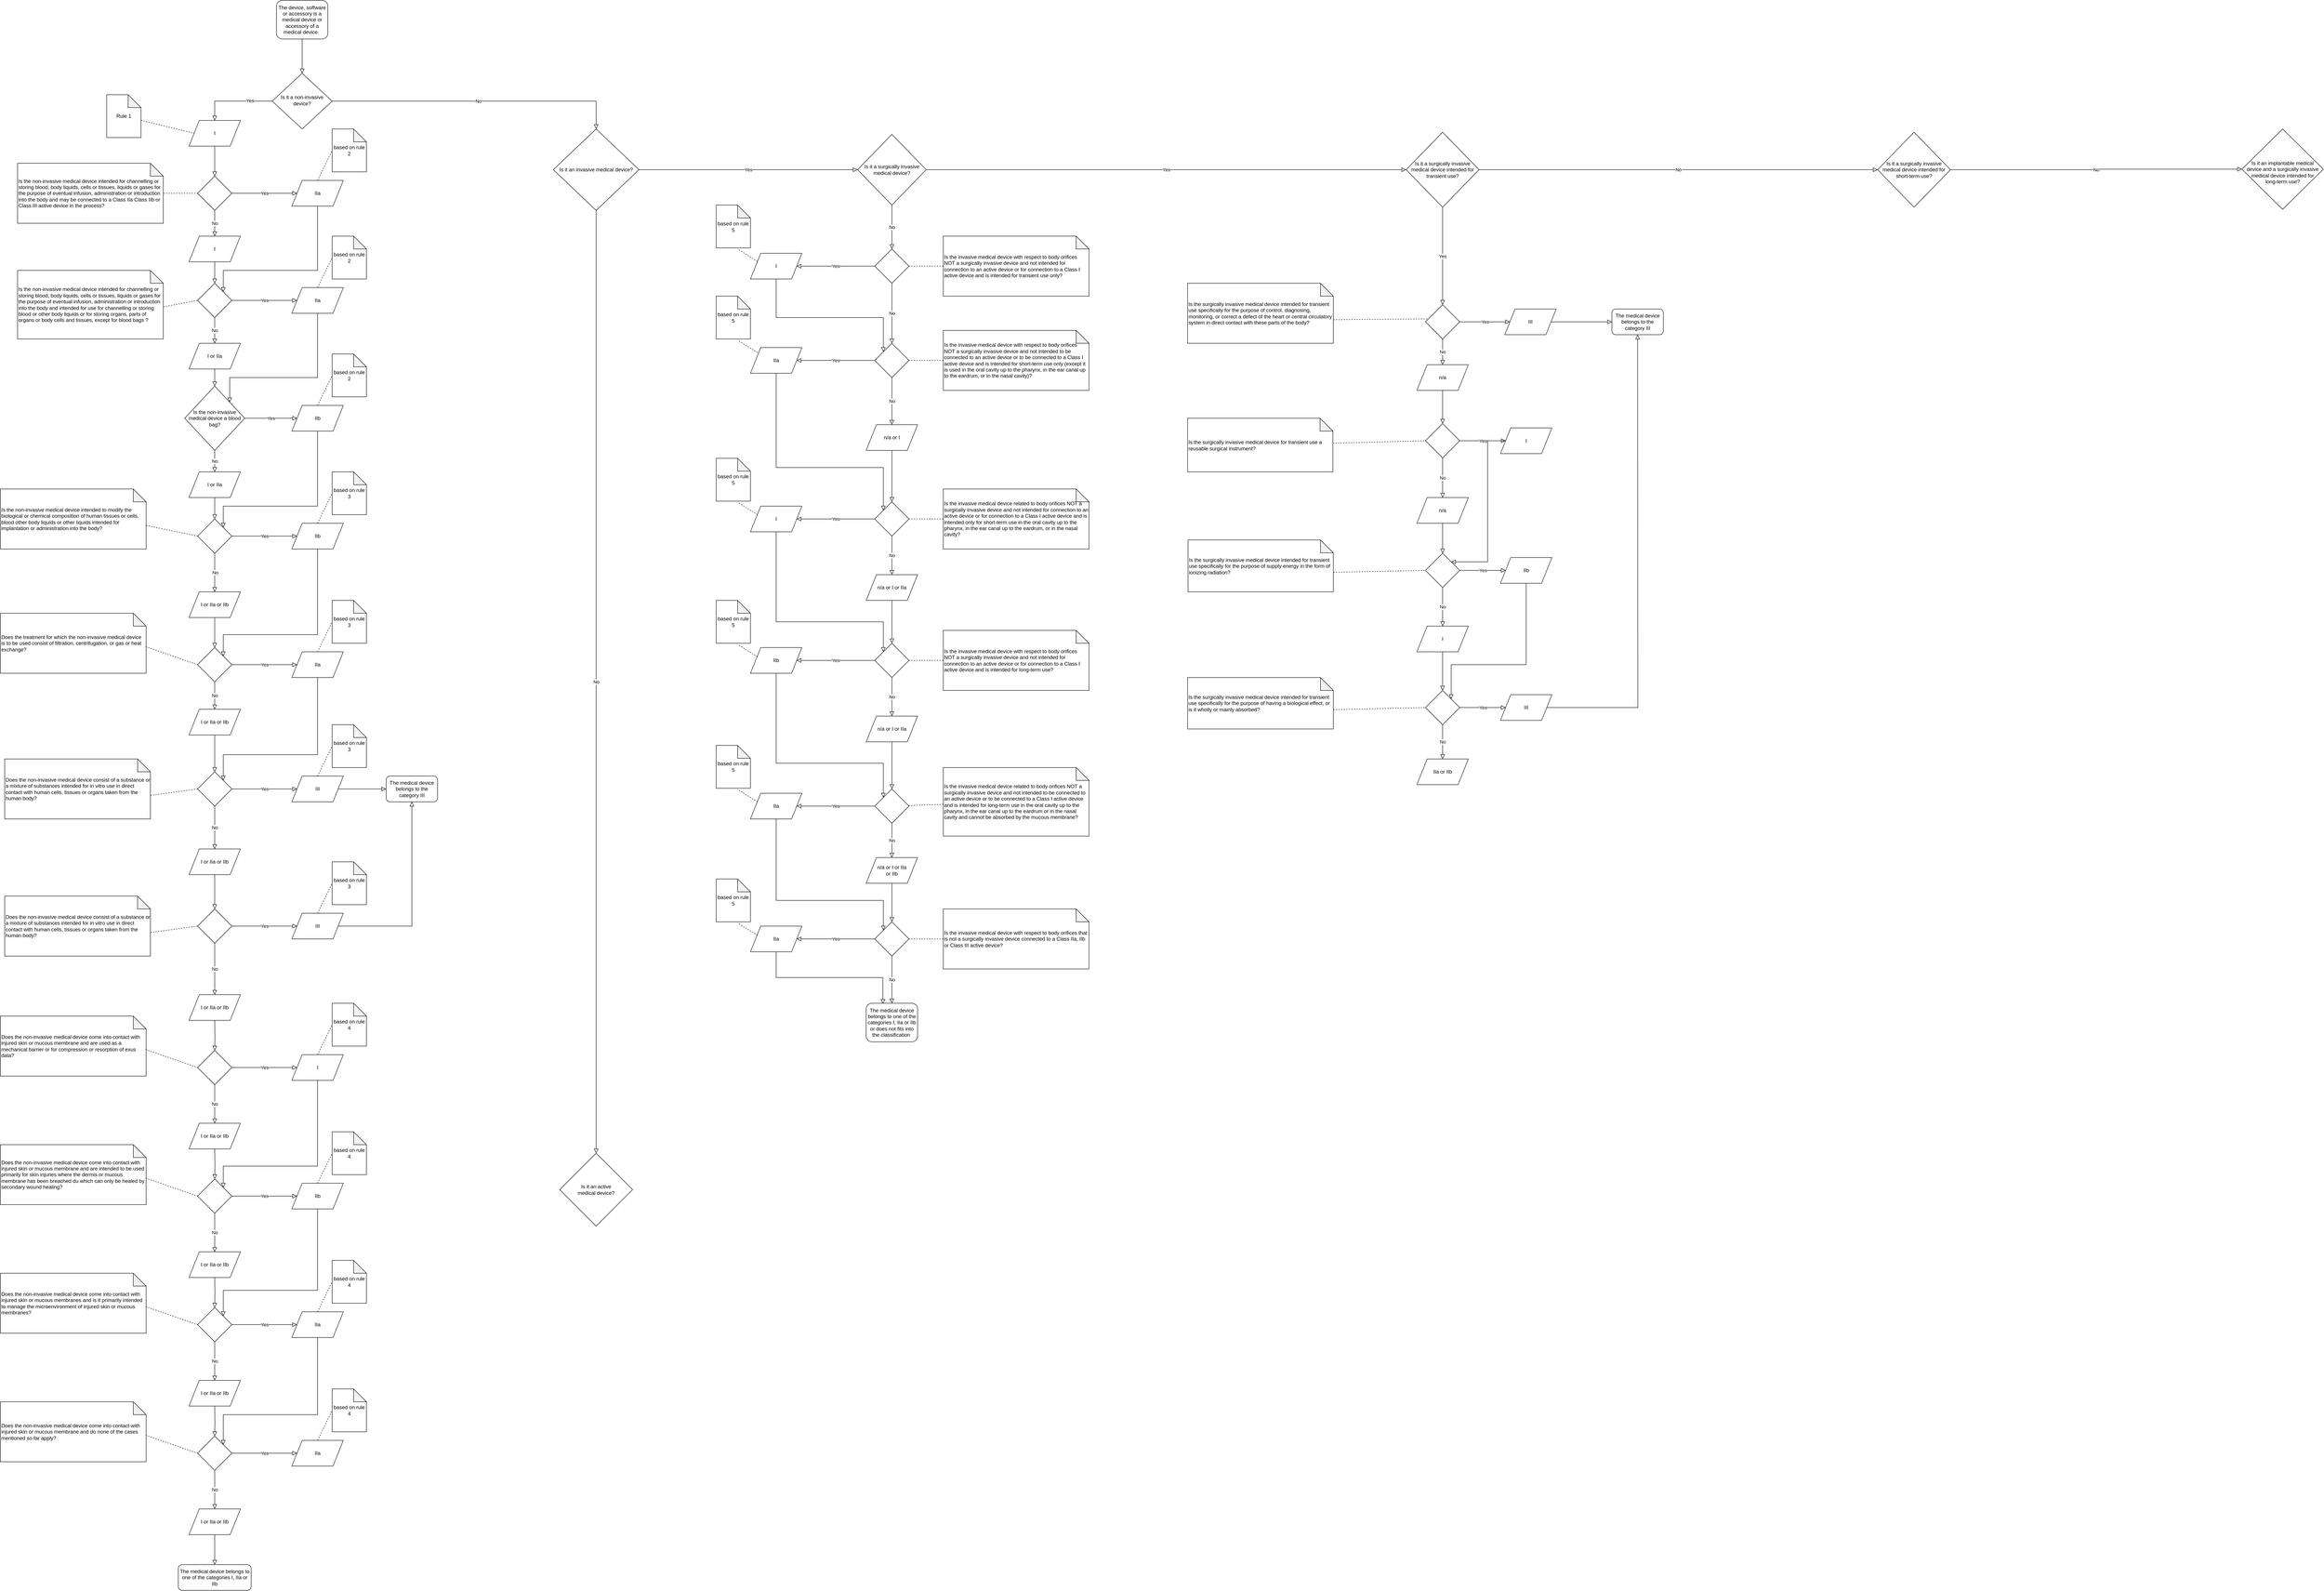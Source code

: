 <mxfile version="13.3.1" type="device"><diagram id="C5RBs43oDa-KdzZeNtuy" name="Page-1"><mxGraphModel dx="2249" dy="814" grid="1" gridSize="10" guides="1" tooltips="1" connect="1" arrows="1" fold="1" page="1" pageScale="1" pageWidth="827" pageHeight="1169" math="0" shadow="0"><root><mxCell id="WIyWlLk6GJQsqaUBKTNV-0"/><mxCell id="WIyWlLk6GJQsqaUBKTNV-1" parent="WIyWlLk6GJQsqaUBKTNV-0"/><mxCell id="WIyWlLk6GJQsqaUBKTNV-2" value="" style="rounded=0;html=1;jettySize=auto;orthogonalLoop=1;fontSize=11;endArrow=block;endFill=0;endSize=8;strokeWidth=1;shadow=0;labelBackgroundColor=none;edgeStyle=orthogonalEdgeStyle;" parent="WIyWlLk6GJQsqaUBKTNV-1" source="WIyWlLk6GJQsqaUBKTNV-3" target="WIyWlLk6GJQsqaUBKTNV-6" edge="1"><mxGeometry relative="1" as="geometry"/></mxCell><mxCell id="WIyWlLk6GJQsqaUBKTNV-3" value="The device, software or accessory is a medical device or accessory of a medical device.&amp;nbsp;" style="rounded=1;whiteSpace=wrap;html=1;fontSize=12;glass=0;strokeWidth=1;shadow=0;" parent="WIyWlLk6GJQsqaUBKTNV-1" vertex="1"><mxGeometry x="354" y="40" width="120" height="90" as="geometry"/></mxCell><mxCell id="w3zS-Na-TYevrLl0zqyA-14" style="edgeStyle=orthogonalEdgeStyle;rounded=0;orthogonalLoop=1;jettySize=auto;html=1;exitX=0;exitY=0.5;exitDx=0;exitDy=0;endArrow=block;endFill=0;endSize=8;entryX=0.5;entryY=0;entryDx=0;entryDy=0;" edge="1" parent="WIyWlLk6GJQsqaUBKTNV-1" source="WIyWlLk6GJQsqaUBKTNV-6" target="w3zS-Na-TYevrLl0zqyA-42"><mxGeometry relative="1" as="geometry"><mxPoint x="210" y="275" as="targetPoint"/></mxGeometry></mxCell><mxCell id="w3zS-Na-TYevrLl0zqyA-15" value="Yes" style="edgeLabel;html=1;align=center;verticalAlign=middle;resizable=0;points=[];" vertex="1" connectable="0" parent="w3zS-Na-TYevrLl0zqyA-14"><mxGeometry x="-0.426" y="2" relative="1" as="geometry"><mxPoint x="-1" y="-3" as="offset"/></mxGeometry></mxCell><mxCell id="w3zS-Na-TYevrLl0zqyA-17" value="No" style="edgeStyle=orthogonalEdgeStyle;rounded=0;orthogonalLoop=1;jettySize=auto;html=1;endArrow=block;endFill=0;endSize=8;entryX=0.5;entryY=0;entryDx=0;entryDy=0;" edge="1" parent="WIyWlLk6GJQsqaUBKTNV-1" source="WIyWlLk6GJQsqaUBKTNV-6" target="w3zS-Na-TYevrLl0zqyA-107"><mxGeometry relative="1" as="geometry"><mxPoint x="659" y="321.02" as="targetPoint"/><Array as="points"><mxPoint x="1100" y="275"/></Array></mxGeometry></mxCell><mxCell id="WIyWlLk6GJQsqaUBKTNV-6" value="Is it a non-invasive device?" style="rhombus;whiteSpace=wrap;html=1;shadow=0;fontFamily=Helvetica;fontSize=12;align=center;strokeWidth=1;spacing=6;spacingTop=-4;" parent="WIyWlLk6GJQsqaUBKTNV-1" vertex="1"><mxGeometry x="344" y="210" width="140" height="130" as="geometry"/></mxCell><mxCell id="w3zS-Na-TYevrLl0zqyA-6" value="Yes" style="edgeStyle=orthogonalEdgeStyle;rounded=0;orthogonalLoop=1;jettySize=auto;html=1;endArrow=block;endFill=0;endSize=8;entryX=0;entryY=0.5;entryDx=0;entryDy=0;exitX=1;exitY=0.5;exitDx=0;exitDy=0;" edge="1" parent="WIyWlLk6GJQsqaUBKTNV-1" source="w3zS-Na-TYevrLl0zqyA-9" target="w3zS-Na-TYevrLl0zqyA-8"><mxGeometry relative="1" as="geometry"><mxPoint x="390" y="495" as="sourcePoint"/><mxPoint x="530" y="495" as="targetPoint"/><Array as="points"/></mxGeometry></mxCell><mxCell id="w3zS-Na-TYevrLl0zqyA-181" style="edgeStyle=orthogonalEdgeStyle;rounded=0;orthogonalLoop=1;jettySize=auto;html=1;entryX=1;entryY=0;entryDx=0;entryDy=0;endArrow=block;endFill=0;endSize=8;" edge="1" parent="WIyWlLk6GJQsqaUBKTNV-1" source="w3zS-Na-TYevrLl0zqyA-8" target="w3zS-Na-TYevrLl0zqyA-12"><mxGeometry relative="1" as="geometry"><Array as="points"><mxPoint x="450" y="670"/><mxPoint x="230" y="670"/></Array></mxGeometry></mxCell><mxCell id="w3zS-Na-TYevrLl0zqyA-8" value="IIa" style="shape=parallelogram;perimeter=parallelogramPerimeter;whiteSpace=wrap;html=1;align=center;" vertex="1" parent="WIyWlLk6GJQsqaUBKTNV-1"><mxGeometry x="390" y="460" width="120" height="60" as="geometry"/></mxCell><mxCell id="w3zS-Na-TYevrLl0zqyA-13" value="No" style="edgeStyle=orthogonalEdgeStyle;rounded=0;orthogonalLoop=1;jettySize=auto;html=1;exitX=0.5;exitY=1;exitDx=0;exitDy=0;endArrow=block;endFill=0;endSize=8;" edge="1" parent="WIyWlLk6GJQsqaUBKTNV-1" source="w3zS-Na-TYevrLl0zqyA-9" target="w3zS-Na-TYevrLl0zqyA-44"><mxGeometry relative="1" as="geometry"><mxPoint x="210" y="570" as="targetPoint"/><Array as="points"/></mxGeometry></mxCell><mxCell id="w3zS-Na-TYevrLl0zqyA-9" value="" style="rhombus;whiteSpace=wrap;html=1;align=center;" vertex="1" parent="WIyWlLk6GJQsqaUBKTNV-1"><mxGeometry x="170" y="450" width="80" height="80" as="geometry"/></mxCell><mxCell id="w3zS-Na-TYevrLl0zqyA-10" value="&lt;span&gt;Is the&amp;nbsp;&lt;/span&gt;&lt;span class=&quot;fontstyle0&quot;&gt;non-invasive medical device intended for channelling or storing blood, body liquids, cells or tissues, liquids or gases for the purpose of eventual infusion, administration or introduction into the body&lt;/span&gt;&lt;span&gt;&amp;nbsp;and may be connected to a Class IIa Class IIb or Class III active device in the process?&amp;nbsp;&lt;/span&gt;" style="shape=note;whiteSpace=wrap;html=1;backgroundOutline=1;darkOpacity=0.05;align=left;" vertex="1" parent="WIyWlLk6GJQsqaUBKTNV-1"><mxGeometry x="-250" y="420" width="340" height="140" as="geometry"/></mxCell><mxCell id="w3zS-Na-TYevrLl0zqyA-11" value="" style="endArrow=none;dashed=1;html=1;entryX=0;entryY=0.5;entryDx=0;entryDy=0;" edge="1" parent="WIyWlLk6GJQsqaUBKTNV-1" source="w3zS-Na-TYevrLl0zqyA-10" target="w3zS-Na-TYevrLl0zqyA-9"><mxGeometry width="50" height="50" relative="1" as="geometry"><mxPoint x="80" y="610" as="sourcePoint"/><mxPoint x="130" y="560" as="targetPoint"/></mxGeometry></mxCell><mxCell id="w3zS-Na-TYevrLl0zqyA-23" value="No" style="edgeStyle=orthogonalEdgeStyle;rounded=0;orthogonalLoop=1;jettySize=auto;html=1;exitX=0.5;exitY=1;exitDx=0;exitDy=0;endArrow=block;endFill=0;endSize=8;entryX=0.5;entryY=0;entryDx=0;entryDy=0;" edge="1" parent="WIyWlLk6GJQsqaUBKTNV-1" source="w3zS-Na-TYevrLl0zqyA-12" target="w3zS-Na-TYevrLl0zqyA-46"><mxGeometry relative="1" as="geometry"><mxPoint x="390" y="860" as="targetPoint"/><Array as="points"><mxPoint x="210" y="830"/><mxPoint x="210" y="830"/></Array></mxGeometry></mxCell><mxCell id="w3zS-Na-TYevrLl0zqyA-12" value="" style="rhombus;whiteSpace=wrap;html=1;align=left;" vertex="1" parent="WIyWlLk6GJQsqaUBKTNV-1"><mxGeometry x="170" y="700" width="80" height="80" as="geometry"/></mxCell><mxCell id="w3zS-Na-TYevrLl0zqyA-18" value="&lt;span&gt;Is the&amp;nbsp;&lt;/span&gt;&lt;span class=&quot;fontstyle0&quot;&gt;non-invasive medical device intended for channelling or storing blood, body liquids, cells or tissues, liquids or gases for the purpose of eventual infusion, administration or introduction into the body&lt;/span&gt;&lt;span&gt;&amp;nbsp;and&amp;nbsp;&lt;/span&gt;&lt;span class=&quot;fontstyle0&quot;&gt;intended for use for channelling or storing blood or other body liquids or for storing organs, parts of organs or body cells and tissues,&amp;nbsp;&lt;span class=&quot;fontstyle0&quot;&gt;except for blood bags&lt;/span&gt; &lt;/span&gt;&lt;span&gt;?&amp;nbsp;&lt;/span&gt;" style="shape=note;whiteSpace=wrap;html=1;backgroundOutline=1;darkOpacity=0.05;align=left;" vertex="1" parent="WIyWlLk6GJQsqaUBKTNV-1"><mxGeometry x="-250" y="670" width="340" height="160" as="geometry"/></mxCell><mxCell id="w3zS-Na-TYevrLl0zqyA-19" value="" style="endArrow=none;dashed=1;html=1;exitX=0;exitY=0;exitDx=340;exitDy=85;exitPerimeter=0;entryX=0;entryY=0.5;entryDx=0;entryDy=0;" edge="1" parent="WIyWlLk6GJQsqaUBKTNV-1" source="w3zS-Na-TYevrLl0zqyA-18" target="w3zS-Na-TYevrLl0zqyA-12"><mxGeometry width="50" height="50" relative="1" as="geometry"><mxPoint x="160" y="770" as="sourcePoint"/><mxPoint x="210" y="720" as="targetPoint"/></mxGeometry></mxCell><mxCell id="w3zS-Na-TYevrLl0zqyA-20" value="Yes" style="edgeStyle=orthogonalEdgeStyle;rounded=0;orthogonalLoop=1;jettySize=auto;html=1;endArrow=block;endFill=0;endSize=8;entryX=0;entryY=0.5;entryDx=0;entryDy=0;exitX=1;exitY=0.5;exitDx=0;exitDy=0;" edge="1" parent="WIyWlLk6GJQsqaUBKTNV-1" target="w3zS-Na-TYevrLl0zqyA-21" source="w3zS-Na-TYevrLl0zqyA-12"><mxGeometry relative="1" as="geometry"><mxPoint x="250" y="660" as="sourcePoint"/><mxPoint x="530" y="650" as="targetPoint"/><Array as="points"/></mxGeometry></mxCell><mxCell id="w3zS-Na-TYevrLl0zqyA-182" style="edgeStyle=orthogonalEdgeStyle;rounded=0;orthogonalLoop=1;jettySize=auto;html=1;entryX=1;entryY=0;entryDx=0;entryDy=0;endArrow=block;endFill=0;endSize=8;" edge="1" parent="WIyWlLk6GJQsqaUBKTNV-1" source="w3zS-Na-TYevrLl0zqyA-21" target="w3zS-Na-TYevrLl0zqyA-22"><mxGeometry relative="1" as="geometry"><Array as="points"><mxPoint x="450" y="920"/><mxPoint x="245" y="920"/></Array></mxGeometry></mxCell><mxCell id="w3zS-Na-TYevrLl0zqyA-21" value="IIa" style="shape=parallelogram;perimeter=parallelogramPerimeter;whiteSpace=wrap;html=1;align=center;" vertex="1" parent="WIyWlLk6GJQsqaUBKTNV-1"><mxGeometry x="390" y="710" width="120" height="60" as="geometry"/></mxCell><mxCell id="w3zS-Na-TYevrLl0zqyA-25" value="Yes" style="edgeStyle=orthogonalEdgeStyle;rounded=0;orthogonalLoop=1;jettySize=auto;html=1;exitX=1;exitY=0.5;exitDx=0;exitDy=0;endArrow=block;endFill=0;endSize=8;" edge="1" parent="WIyWlLk6GJQsqaUBKTNV-1" source="w3zS-Na-TYevrLl0zqyA-22" target="w3zS-Na-TYevrLl0zqyA-24"><mxGeometry relative="1" as="geometry"/></mxCell><mxCell id="w3zS-Na-TYevrLl0zqyA-27" value="No" style="edgeStyle=orthogonalEdgeStyle;rounded=0;orthogonalLoop=1;jettySize=auto;html=1;exitX=0.5;exitY=1;exitDx=0;exitDy=0;endArrow=block;endFill=0;endSize=8;entryX=0.5;entryY=0;entryDx=0;entryDy=0;" edge="1" parent="WIyWlLk6GJQsqaUBKTNV-1" source="w3zS-Na-TYevrLl0zqyA-22" target="w3zS-Na-TYevrLl0zqyA-48"><mxGeometry relative="1" as="geometry"><mxPoint x="370" y="1110" as="targetPoint"/></mxGeometry></mxCell><mxCell id="w3zS-Na-TYevrLl0zqyA-22" value="Is the non-invasive medical device a blood bag?" style="rhombus;whiteSpace=wrap;html=1;align=center;" vertex="1" parent="WIyWlLk6GJQsqaUBKTNV-1"><mxGeometry x="140" y="940" width="140" height="150" as="geometry"/></mxCell><mxCell id="w3zS-Na-TYevrLl0zqyA-183" style="edgeStyle=orthogonalEdgeStyle;rounded=0;orthogonalLoop=1;jettySize=auto;html=1;entryX=1;entryY=0;entryDx=0;entryDy=0;endArrow=block;endFill=0;endSize=8;" edge="1" parent="WIyWlLk6GJQsqaUBKTNV-1" source="w3zS-Na-TYevrLl0zqyA-24" target="w3zS-Na-TYevrLl0zqyA-31"><mxGeometry relative="1" as="geometry"><Array as="points"><mxPoint x="450" y="1220"/><mxPoint x="230" y="1220"/></Array></mxGeometry></mxCell><mxCell id="w3zS-Na-TYevrLl0zqyA-24" value="IIb" style="shape=parallelogram;perimeter=parallelogramPerimeter;whiteSpace=wrap;html=1;align=center;" vertex="1" parent="WIyWlLk6GJQsqaUBKTNV-1"><mxGeometry x="390" y="985" width="120" height="60" as="geometry"/></mxCell><mxCell id="w3zS-Na-TYevrLl0zqyA-30" value="Is the non-invasive medical device intended to modify the biological or chemical composition of human tissues or cells, blood other body liquids or other liquids intended for implantation or administration into the body?" style="shape=note;whiteSpace=wrap;html=1;backgroundOutline=1;darkOpacity=0.05;align=left;" vertex="1" parent="WIyWlLk6GJQsqaUBKTNV-1"><mxGeometry x="-290" y="1180" width="340" height="140" as="geometry"/></mxCell><mxCell id="w3zS-Na-TYevrLl0zqyA-35" value="Yes" style="edgeStyle=orthogonalEdgeStyle;rounded=0;orthogonalLoop=1;jettySize=auto;html=1;exitX=1;exitY=0.5;exitDx=0;exitDy=0;entryX=0;entryY=0.5;entryDx=0;entryDy=0;endArrow=block;endFill=0;endSize=8;" edge="1" parent="WIyWlLk6GJQsqaUBKTNV-1" source="w3zS-Na-TYevrLl0zqyA-31" target="w3zS-Na-TYevrLl0zqyA-34"><mxGeometry relative="1" as="geometry"/></mxCell><mxCell id="w3zS-Na-TYevrLl0zqyA-37" value="No" style="edgeStyle=orthogonalEdgeStyle;rounded=0;orthogonalLoop=1;jettySize=auto;html=1;exitX=0.5;exitY=1;exitDx=0;exitDy=0;endArrow=block;endFill=0;endSize=8;" edge="1" parent="WIyWlLk6GJQsqaUBKTNV-1" source="w3zS-Na-TYevrLl0zqyA-31"><mxGeometry relative="1" as="geometry"><mxPoint x="210" y="1420" as="targetPoint"/></mxGeometry></mxCell><mxCell id="w3zS-Na-TYevrLl0zqyA-31" value="" style="rhombus;whiteSpace=wrap;html=1;align=center;" vertex="1" parent="WIyWlLk6GJQsqaUBKTNV-1"><mxGeometry x="170" y="1250" width="80" height="80" as="geometry"/></mxCell><mxCell id="w3zS-Na-TYevrLl0zqyA-32" value="" style="endArrow=none;dashed=1;html=1;entryX=0;entryY=0.5;entryDx=0;entryDy=0;exitX=0;exitY=0;exitDx=340;exitDy=85;exitPerimeter=0;" edge="1" parent="WIyWlLk6GJQsqaUBKTNV-1" target="w3zS-Na-TYevrLl0zqyA-31" source="w3zS-Na-TYevrLl0zqyA-30"><mxGeometry width="50" height="50" relative="1" as="geometry"><mxPoint x="90" y="1220.2" as="sourcePoint"/><mxPoint x="130" y="1280" as="targetPoint"/></mxGeometry></mxCell><mxCell id="w3zS-Na-TYevrLl0zqyA-184" style="edgeStyle=orthogonalEdgeStyle;rounded=0;orthogonalLoop=1;jettySize=auto;html=1;entryX=1;entryY=0;entryDx=0;entryDy=0;endArrow=block;endFill=0;endSize=8;" edge="1" parent="WIyWlLk6GJQsqaUBKTNV-1" source="w3zS-Na-TYevrLl0zqyA-34" target="w3zS-Na-TYevrLl0zqyA-36"><mxGeometry relative="1" as="geometry"><Array as="points"><mxPoint x="450" y="1520"/><mxPoint x="230" y="1520"/></Array></mxGeometry></mxCell><mxCell id="w3zS-Na-TYevrLl0zqyA-34" value="IIb" style="shape=parallelogram;perimeter=parallelogramPerimeter;whiteSpace=wrap;html=1;align=center;" vertex="1" parent="WIyWlLk6GJQsqaUBKTNV-1"><mxGeometry x="390" y="1260" width="120" height="60" as="geometry"/></mxCell><mxCell id="w3zS-Na-TYevrLl0zqyA-41" value="Yes" style="edgeStyle=orthogonalEdgeStyle;rounded=0;orthogonalLoop=1;jettySize=auto;html=1;exitX=1;exitY=0.5;exitDx=0;exitDy=0;entryX=0;entryY=0.5;entryDx=0;entryDy=0;endArrow=block;endFill=0;endSize=8;" edge="1" parent="WIyWlLk6GJQsqaUBKTNV-1" source="w3zS-Na-TYevrLl0zqyA-36" target="w3zS-Na-TYevrLl0zqyA-40"><mxGeometry relative="1" as="geometry"/></mxCell><mxCell id="w3zS-Na-TYevrLl0zqyA-54" value="No" style="edgeStyle=orthogonalEdgeStyle;rounded=0;orthogonalLoop=1;jettySize=auto;html=1;exitX=0.5;exitY=1;exitDx=0;exitDy=0;endArrow=block;endFill=0;endSize=8;" edge="1" parent="WIyWlLk6GJQsqaUBKTNV-1" source="w3zS-Na-TYevrLl0zqyA-36" target="w3zS-Na-TYevrLl0zqyA-53"><mxGeometry relative="1" as="geometry"/></mxCell><mxCell id="w3zS-Na-TYevrLl0zqyA-36" value="" style="rhombus;whiteSpace=wrap;html=1;align=center;" vertex="1" parent="WIyWlLk6GJQsqaUBKTNV-1"><mxGeometry x="170" y="1550" width="80" height="80" as="geometry"/></mxCell><mxCell id="w3zS-Na-TYevrLl0zqyA-38" value="Does the treatment for which the non-invasive medical device is to be used consist of filtration, centrifugation, or gas or heat exchange?&amp;nbsp;" style="shape=note;whiteSpace=wrap;html=1;backgroundOutline=1;darkOpacity=0.05;align=left;" vertex="1" parent="WIyWlLk6GJQsqaUBKTNV-1"><mxGeometry x="-290" y="1470" width="340" height="140" as="geometry"/></mxCell><mxCell id="w3zS-Na-TYevrLl0zqyA-39" value="" style="endArrow=none;dashed=1;html=1;entryX=0;entryY=0.5;entryDx=0;entryDy=0;exitX=0.997;exitY=0.557;exitDx=0;exitDy=0;exitPerimeter=0;" edge="1" parent="WIyWlLk6GJQsqaUBKTNV-1" source="w3zS-Na-TYevrLl0zqyA-38" target="w3zS-Na-TYevrLl0zqyA-36"><mxGeometry width="50" height="50" relative="1" as="geometry"><mxPoint x="90" y="1420.2" as="sourcePoint"/><mxPoint x="170" y="1425" as="targetPoint"/></mxGeometry></mxCell><mxCell id="w3zS-Na-TYevrLl0zqyA-185" style="edgeStyle=orthogonalEdgeStyle;rounded=0;orthogonalLoop=1;jettySize=auto;html=1;exitX=0.5;exitY=1;exitDx=0;exitDy=0;entryX=1;entryY=0;entryDx=0;entryDy=0;endArrow=block;endFill=0;endSize=8;" edge="1" parent="WIyWlLk6GJQsqaUBKTNV-1" source="w3zS-Na-TYevrLl0zqyA-40" target="w3zS-Na-TYevrLl0zqyA-55"><mxGeometry relative="1" as="geometry"><Array as="points"><mxPoint x="450" y="1800"/><mxPoint x="230" y="1800"/></Array></mxGeometry></mxCell><mxCell id="w3zS-Na-TYevrLl0zqyA-40" value="IIa" style="shape=parallelogram;perimeter=parallelogramPerimeter;whiteSpace=wrap;html=1;align=center;" vertex="1" parent="WIyWlLk6GJQsqaUBKTNV-1"><mxGeometry x="390" y="1560" width="120" height="60" as="geometry"/></mxCell><mxCell id="w3zS-Na-TYevrLl0zqyA-43" style="edgeStyle=orthogonalEdgeStyle;rounded=0;orthogonalLoop=1;jettySize=auto;html=1;exitX=0.5;exitY=1;exitDx=0;exitDy=0;entryX=0.5;entryY=0;entryDx=0;entryDy=0;endArrow=block;endFill=0;endSize=8;" edge="1" parent="WIyWlLk6GJQsqaUBKTNV-1" source="w3zS-Na-TYevrLl0zqyA-42"><mxGeometry relative="1" as="geometry"><mxPoint x="210" y="450" as="targetPoint"/></mxGeometry></mxCell><mxCell id="w3zS-Na-TYevrLl0zqyA-42" value="I" style="shape=parallelogram;perimeter=parallelogramPerimeter;whiteSpace=wrap;html=1;align=center;" vertex="1" parent="WIyWlLk6GJQsqaUBKTNV-1"><mxGeometry x="150" y="320" width="120" height="60" as="geometry"/></mxCell><mxCell id="w3zS-Na-TYevrLl0zqyA-45" style="edgeStyle=orthogonalEdgeStyle;rounded=0;orthogonalLoop=1;jettySize=auto;html=1;exitX=0.5;exitY=1;exitDx=0;exitDy=0;entryX=0.5;entryY=0;entryDx=0;entryDy=0;endArrow=block;endFill=0;endSize=8;" edge="1" parent="WIyWlLk6GJQsqaUBKTNV-1" source="w3zS-Na-TYevrLl0zqyA-44" target="w3zS-Na-TYevrLl0zqyA-12"><mxGeometry relative="1" as="geometry"/></mxCell><mxCell id="w3zS-Na-TYevrLl0zqyA-44" value="I" style="shape=parallelogram;perimeter=parallelogramPerimeter;whiteSpace=wrap;html=1;align=center;" vertex="1" parent="WIyWlLk6GJQsqaUBKTNV-1"><mxGeometry x="150" y="590" width="120" height="60" as="geometry"/></mxCell><mxCell id="w3zS-Na-TYevrLl0zqyA-47" style="edgeStyle=orthogonalEdgeStyle;rounded=0;orthogonalLoop=1;jettySize=auto;html=1;exitX=0.5;exitY=1;exitDx=0;exitDy=0;entryX=0.5;entryY=0;entryDx=0;entryDy=0;endArrow=block;endFill=0;endSize=8;" edge="1" parent="WIyWlLk6GJQsqaUBKTNV-1" source="w3zS-Na-TYevrLl0zqyA-46" target="w3zS-Na-TYevrLl0zqyA-22"><mxGeometry relative="1" as="geometry"/></mxCell><mxCell id="w3zS-Na-TYevrLl0zqyA-46" value="I or IIa" style="shape=parallelogram;perimeter=parallelogramPerimeter;whiteSpace=wrap;html=1;align=center;" vertex="1" parent="WIyWlLk6GJQsqaUBKTNV-1"><mxGeometry x="150" y="840" width="120" height="60" as="geometry"/></mxCell><mxCell id="w3zS-Na-TYevrLl0zqyA-49" style="edgeStyle=orthogonalEdgeStyle;rounded=0;orthogonalLoop=1;jettySize=auto;html=1;exitX=0.5;exitY=1;exitDx=0;exitDy=0;endArrow=block;endFill=0;endSize=8;" edge="1" parent="WIyWlLk6GJQsqaUBKTNV-1" source="w3zS-Na-TYevrLl0zqyA-48" target="w3zS-Na-TYevrLl0zqyA-31"><mxGeometry relative="1" as="geometry"/></mxCell><mxCell id="w3zS-Na-TYevrLl0zqyA-48" value="I or IIa" style="shape=parallelogram;perimeter=parallelogramPerimeter;whiteSpace=wrap;html=1;align=center;" vertex="1" parent="WIyWlLk6GJQsqaUBKTNV-1"><mxGeometry x="150" y="1140" width="120" height="60" as="geometry"/></mxCell><mxCell id="w3zS-Na-TYevrLl0zqyA-51" style="edgeStyle=orthogonalEdgeStyle;rounded=0;orthogonalLoop=1;jettySize=auto;html=1;exitX=0.5;exitY=1;exitDx=0;exitDy=0;entryX=0.5;entryY=0;entryDx=0;entryDy=0;endArrow=block;endFill=0;endSize=8;" edge="1" parent="WIyWlLk6GJQsqaUBKTNV-1" source="w3zS-Na-TYevrLl0zqyA-50" target="w3zS-Na-TYevrLl0zqyA-36"><mxGeometry relative="1" as="geometry"/></mxCell><mxCell id="w3zS-Na-TYevrLl0zqyA-50" value="I or IIa or IIb" style="shape=parallelogram;perimeter=parallelogramPerimeter;whiteSpace=wrap;html=1;align=center;" vertex="1" parent="WIyWlLk6GJQsqaUBKTNV-1"><mxGeometry x="150" y="1420" width="120" height="60" as="geometry"/></mxCell><mxCell id="w3zS-Na-TYevrLl0zqyA-52" value="Does the non-invasive medical device consist of a substance or a mixture of substances intended for in vitro use in direct contact with human cells, tissues or organs taken from the human body?" style="shape=note;whiteSpace=wrap;html=1;backgroundOutline=1;darkOpacity=0.05;align=left;" vertex="1" parent="WIyWlLk6GJQsqaUBKTNV-1"><mxGeometry x="-280" y="1810" width="340" height="140" as="geometry"/></mxCell><mxCell id="w3zS-Na-TYevrLl0zqyA-56" style="edgeStyle=orthogonalEdgeStyle;rounded=0;orthogonalLoop=1;jettySize=auto;html=1;exitX=0.5;exitY=1;exitDx=0;exitDy=0;entryX=0.5;entryY=0;entryDx=0;entryDy=0;endArrow=block;endFill=0;endSize=8;" edge="1" parent="WIyWlLk6GJQsqaUBKTNV-1" source="w3zS-Na-TYevrLl0zqyA-53" target="w3zS-Na-TYevrLl0zqyA-55"><mxGeometry relative="1" as="geometry"/></mxCell><mxCell id="w3zS-Na-TYevrLl0zqyA-53" value="I or IIa or IIb" style="shape=parallelogram;perimeter=parallelogramPerimeter;whiteSpace=wrap;html=1;align=center;" vertex="1" parent="WIyWlLk6GJQsqaUBKTNV-1"><mxGeometry x="150" y="1694" width="120" height="60" as="geometry"/></mxCell><mxCell id="w3zS-Na-TYevrLl0zqyA-58" value="Yes" style="edgeStyle=orthogonalEdgeStyle;rounded=0;orthogonalLoop=1;jettySize=auto;html=1;endArrow=block;endFill=0;endSize=8;" edge="1" parent="WIyWlLk6GJQsqaUBKTNV-1" source="w3zS-Na-TYevrLl0zqyA-55" target="w3zS-Na-TYevrLl0zqyA-57"><mxGeometry relative="1" as="geometry"/></mxCell><mxCell id="w3zS-Na-TYevrLl0zqyA-63" value="No" style="edgeStyle=orthogonalEdgeStyle;rounded=0;orthogonalLoop=1;jettySize=auto;html=1;exitX=0.5;exitY=1;exitDx=0;exitDy=0;entryX=0.5;entryY=0;entryDx=0;entryDy=0;endArrow=block;endFill=0;endSize=8;" edge="1" parent="WIyWlLk6GJQsqaUBKTNV-1" source="w3zS-Na-TYevrLl0zqyA-55" target="w3zS-Na-TYevrLl0zqyA-62"><mxGeometry relative="1" as="geometry"/></mxCell><mxCell id="w3zS-Na-TYevrLl0zqyA-55" value="" style="rhombus;whiteSpace=wrap;html=1;align=center;" vertex="1" parent="WIyWlLk6GJQsqaUBKTNV-1"><mxGeometry x="170" y="1840" width="80" height="80" as="geometry"/></mxCell><mxCell id="w3zS-Na-TYevrLl0zqyA-60" style="edgeStyle=orthogonalEdgeStyle;rounded=0;orthogonalLoop=1;jettySize=auto;html=1;exitX=1;exitY=0.5;exitDx=0;exitDy=0;endArrow=block;endFill=0;endSize=8;" edge="1" parent="WIyWlLk6GJQsqaUBKTNV-1" source="w3zS-Na-TYevrLl0zqyA-57" target="w3zS-Na-TYevrLl0zqyA-59"><mxGeometry relative="1" as="geometry"/></mxCell><mxCell id="w3zS-Na-TYevrLl0zqyA-57" value="III" style="shape=parallelogram;perimeter=parallelogramPerimeter;whiteSpace=wrap;html=1;align=center;" vertex="1" parent="WIyWlLk6GJQsqaUBKTNV-1"><mxGeometry x="390" y="1850" width="120" height="60" as="geometry"/></mxCell><mxCell id="w3zS-Na-TYevrLl0zqyA-59" value="The medical device belongs to the category III" style="rounded=1;whiteSpace=wrap;html=1;align=center;" vertex="1" parent="WIyWlLk6GJQsqaUBKTNV-1"><mxGeometry x="610" y="1850" width="120" height="60" as="geometry"/></mxCell><mxCell id="w3zS-Na-TYevrLl0zqyA-61" value="" style="endArrow=none;dashed=1;html=1;exitX=0;exitY=0;exitDx=340;exitDy=85;exitPerimeter=0;entryX=0;entryY=0.5;entryDx=0;entryDy=0;" edge="1" parent="WIyWlLk6GJQsqaUBKTNV-1" source="w3zS-Na-TYevrLl0zqyA-52" target="w3zS-Na-TYevrLl0zqyA-55"><mxGeometry width="50" height="50" relative="1" as="geometry"><mxPoint x="110" y="1990" as="sourcePoint"/><mxPoint x="160" y="1940" as="targetPoint"/></mxGeometry></mxCell><mxCell id="w3zS-Na-TYevrLl0zqyA-67" style="edgeStyle=orthogonalEdgeStyle;rounded=0;orthogonalLoop=1;jettySize=auto;html=1;exitX=0.5;exitY=1;exitDx=0;exitDy=0;endArrow=block;endFill=0;endSize=8;" edge="1" parent="WIyWlLk6GJQsqaUBKTNV-1" source="w3zS-Na-TYevrLl0zqyA-62" target="w3zS-Na-TYevrLl0zqyA-64"><mxGeometry relative="1" as="geometry"/></mxCell><mxCell id="w3zS-Na-TYevrLl0zqyA-62" value="I or IIa or IIb" style="shape=parallelogram;perimeter=parallelogramPerimeter;whiteSpace=wrap;html=1;align=center;" vertex="1" parent="WIyWlLk6GJQsqaUBKTNV-1"><mxGeometry x="150" y="2020" width="120" height="60" as="geometry"/></mxCell><mxCell id="w3zS-Na-TYevrLl0zqyA-69" value="Yes" style="edgeStyle=orthogonalEdgeStyle;rounded=0;orthogonalLoop=1;jettySize=auto;html=1;exitX=1;exitY=0.5;exitDx=0;exitDy=0;entryX=0;entryY=0.5;entryDx=0;entryDy=0;endArrow=block;endFill=0;endSize=8;" edge="1" parent="WIyWlLk6GJQsqaUBKTNV-1" source="w3zS-Na-TYevrLl0zqyA-64" target="w3zS-Na-TYevrLl0zqyA-68"><mxGeometry relative="1" as="geometry"/></mxCell><mxCell id="w3zS-Na-TYevrLl0zqyA-72" value="No" style="edgeStyle=orthogonalEdgeStyle;rounded=0;orthogonalLoop=1;jettySize=auto;html=1;exitX=0.5;exitY=1;exitDx=0;exitDy=0;entryX=0.5;entryY=0;entryDx=0;entryDy=0;endArrow=block;endFill=0;endSize=8;" edge="1" parent="WIyWlLk6GJQsqaUBKTNV-1" source="w3zS-Na-TYevrLl0zqyA-64" target="w3zS-Na-TYevrLl0zqyA-71"><mxGeometry relative="1" as="geometry"/></mxCell><mxCell id="w3zS-Na-TYevrLl0zqyA-64" value="" style="rhombus;whiteSpace=wrap;html=1;align=center;" vertex="1" parent="WIyWlLk6GJQsqaUBKTNV-1"><mxGeometry x="170" y="2160" width="80" height="80" as="geometry"/></mxCell><mxCell id="w3zS-Na-TYevrLl0zqyA-65" value="Does the non-invasive medical device consist of a substance or a mixture of substances intended for in vitro use in direct contact with human cells, tissues or organs taken from the human body?" style="shape=note;whiteSpace=wrap;html=1;backgroundOutline=1;darkOpacity=0.05;align=left;" vertex="1" parent="WIyWlLk6GJQsqaUBKTNV-1"><mxGeometry x="-280" y="2130" width="340" height="140" as="geometry"/></mxCell><mxCell id="w3zS-Na-TYevrLl0zqyA-66" value="" style="endArrow=none;dashed=1;html=1;entryX=0;entryY=0.5;entryDx=0;entryDy=0;exitX=0;exitY=0;exitDx=340;exitDy=85;exitPerimeter=0;" edge="1" parent="WIyWlLk6GJQsqaUBKTNV-1" source="w3zS-Na-TYevrLl0zqyA-65" target="w3zS-Na-TYevrLl0zqyA-64"><mxGeometry width="50" height="50" relative="1" as="geometry"><mxPoint x="70" y="2260" as="sourcePoint"/><mxPoint x="120" y="2210" as="targetPoint"/></mxGeometry></mxCell><mxCell id="w3zS-Na-TYevrLl0zqyA-70" style="edgeStyle=orthogonalEdgeStyle;rounded=0;orthogonalLoop=1;jettySize=auto;html=1;exitX=1;exitY=0.5;exitDx=0;exitDy=0;endArrow=block;endFill=0;endSize=8;" edge="1" parent="WIyWlLk6GJQsqaUBKTNV-1" source="w3zS-Na-TYevrLl0zqyA-68" target="w3zS-Na-TYevrLl0zqyA-59"><mxGeometry relative="1" as="geometry"/></mxCell><mxCell id="w3zS-Na-TYevrLl0zqyA-68" value="III" style="shape=parallelogram;perimeter=parallelogramPerimeter;whiteSpace=wrap;html=1;align=center;" vertex="1" parent="WIyWlLk6GJQsqaUBKTNV-1"><mxGeometry x="390" y="2170" width="120" height="60" as="geometry"/></mxCell><mxCell id="w3zS-Na-TYevrLl0zqyA-71" value="I or IIa or IIb" style="shape=parallelogram;perimeter=parallelogramPerimeter;whiteSpace=wrap;html=1;align=center;" vertex="1" parent="WIyWlLk6GJQsqaUBKTNV-1"><mxGeometry x="150" y="2360" width="120" height="60" as="geometry"/></mxCell><mxCell id="w3zS-Na-TYevrLl0zqyA-73" value="Yes" style="edgeStyle=orthogonalEdgeStyle;rounded=0;orthogonalLoop=1;jettySize=auto;html=1;exitX=1;exitY=0.5;exitDx=0;exitDy=0;entryX=0;entryY=0.5;entryDx=0;entryDy=0;endArrow=block;endFill=0;endSize=8;" edge="1" parent="WIyWlLk6GJQsqaUBKTNV-1" source="w3zS-Na-TYevrLl0zqyA-74" target="w3zS-Na-TYevrLl0zqyA-77"><mxGeometry relative="1" as="geometry"/></mxCell><mxCell id="w3zS-Na-TYevrLl0zqyA-81" value="No" style="edgeStyle=orthogonalEdgeStyle;rounded=0;orthogonalLoop=1;jettySize=auto;html=1;exitX=0.5;exitY=1;exitDx=0;exitDy=0;entryX=0.5;entryY=0;entryDx=0;entryDy=0;endArrow=block;endFill=0;endSize=8;" edge="1" parent="WIyWlLk6GJQsqaUBKTNV-1" source="w3zS-Na-TYevrLl0zqyA-74" target="w3zS-Na-TYevrLl0zqyA-80"><mxGeometry relative="1" as="geometry"/></mxCell><mxCell id="w3zS-Na-TYevrLl0zqyA-74" value="" style="rhombus;whiteSpace=wrap;html=1;align=center;" vertex="1" parent="WIyWlLk6GJQsqaUBKTNV-1"><mxGeometry x="170" y="2490" width="80" height="80" as="geometry"/></mxCell><mxCell id="w3zS-Na-TYevrLl0zqyA-75" value="Does the non-invasive medical device come into contact with injured skin or mucous membrane and are used as a mechanical barrier or for compression or resorption of exus data?&amp;nbsp;" style="shape=note;whiteSpace=wrap;html=1;backgroundOutline=1;darkOpacity=0.05;align=left;" vertex="1" parent="WIyWlLk6GJQsqaUBKTNV-1"><mxGeometry x="-290" y="2410" width="340" height="140" as="geometry"/></mxCell><mxCell id="w3zS-Na-TYevrLl0zqyA-76" value="" style="endArrow=none;dashed=1;html=1;entryX=0;entryY=0.5;entryDx=0;entryDy=0;exitX=0.997;exitY=0.557;exitDx=0;exitDy=0;exitPerimeter=0;" edge="1" parent="WIyWlLk6GJQsqaUBKTNV-1" source="w3zS-Na-TYevrLl0zqyA-75" target="w3zS-Na-TYevrLl0zqyA-74"><mxGeometry width="50" height="50" relative="1" as="geometry"><mxPoint x="90" y="2360.2" as="sourcePoint"/><mxPoint x="170" y="2365" as="targetPoint"/></mxGeometry></mxCell><mxCell id="w3zS-Na-TYevrLl0zqyA-186" style="edgeStyle=orthogonalEdgeStyle;rounded=0;orthogonalLoop=1;jettySize=auto;html=1;exitX=0.5;exitY=1;exitDx=0;exitDy=0;entryX=1;entryY=0;entryDx=0;entryDy=0;endArrow=block;endFill=0;endSize=8;" edge="1" parent="WIyWlLk6GJQsqaUBKTNV-1" source="w3zS-Na-TYevrLl0zqyA-77" target="w3zS-Na-TYevrLl0zqyA-84"><mxGeometry relative="1" as="geometry"><Array as="points"><mxPoint x="450" y="2760"/><mxPoint x="230" y="2760"/></Array></mxGeometry></mxCell><mxCell id="w3zS-Na-TYevrLl0zqyA-77" value="I" style="shape=parallelogram;perimeter=parallelogramPerimeter;whiteSpace=wrap;html=1;align=center;" vertex="1" parent="WIyWlLk6GJQsqaUBKTNV-1"><mxGeometry x="390" y="2500" width="120" height="60" as="geometry"/></mxCell><mxCell id="w3zS-Na-TYevrLl0zqyA-78" style="edgeStyle=orthogonalEdgeStyle;rounded=0;orthogonalLoop=1;jettySize=auto;html=1;exitX=0.5;exitY=1;exitDx=0;exitDy=0;entryX=0.5;entryY=0;entryDx=0;entryDy=0;endArrow=block;endFill=0;endSize=8;" edge="1" parent="WIyWlLk6GJQsqaUBKTNV-1" target="w3zS-Na-TYevrLl0zqyA-74"><mxGeometry relative="1" as="geometry"><mxPoint x="210" y="2420" as="sourcePoint"/></mxGeometry></mxCell><mxCell id="w3zS-Na-TYevrLl0zqyA-80" value="I or IIa or IIb" style="shape=parallelogram;perimeter=parallelogramPerimeter;whiteSpace=wrap;html=1;align=center;" vertex="1" parent="WIyWlLk6GJQsqaUBKTNV-1"><mxGeometry x="150" y="2660" width="120" height="60" as="geometry"/></mxCell><mxCell id="w3zS-Na-TYevrLl0zqyA-82" value="Yes" style="edgeStyle=orthogonalEdgeStyle;rounded=0;orthogonalLoop=1;jettySize=auto;html=1;exitX=1;exitY=0.5;exitDx=0;exitDy=0;entryX=0;entryY=0.5;entryDx=0;entryDy=0;endArrow=block;endFill=0;endSize=8;" edge="1" parent="WIyWlLk6GJQsqaUBKTNV-1" source="w3zS-Na-TYevrLl0zqyA-84" target="w3zS-Na-TYevrLl0zqyA-87"><mxGeometry relative="1" as="geometry"/></mxCell><mxCell id="w3zS-Na-TYevrLl0zqyA-83" value="No" style="edgeStyle=orthogonalEdgeStyle;rounded=0;orthogonalLoop=1;jettySize=auto;html=1;exitX=0.5;exitY=1;exitDx=0;exitDy=0;entryX=0.5;entryY=0;entryDx=0;entryDy=0;endArrow=block;endFill=0;endSize=8;" edge="1" parent="WIyWlLk6GJQsqaUBKTNV-1" source="w3zS-Na-TYevrLl0zqyA-84" target="w3zS-Na-TYevrLl0zqyA-89"><mxGeometry relative="1" as="geometry"/></mxCell><mxCell id="w3zS-Na-TYevrLl0zqyA-84" value="" style="rhombus;whiteSpace=wrap;html=1;align=center;" vertex="1" parent="WIyWlLk6GJQsqaUBKTNV-1"><mxGeometry x="170" y="2790" width="80" height="80" as="geometry"/></mxCell><mxCell id="w3zS-Na-TYevrLl0zqyA-85" value="Does the non-invasive medical device come into contact with injured skin or mucous membrane and are intended to be used primarily for skin injuries where the dermis or mucous membrane has been breached du which can only be healed by secondary wound healing?&amp;nbsp;" style="shape=note;whiteSpace=wrap;html=1;backgroundOutline=1;darkOpacity=0.05;align=left;" vertex="1" parent="WIyWlLk6GJQsqaUBKTNV-1"><mxGeometry x="-290" y="2710" width="340" height="140" as="geometry"/></mxCell><mxCell id="w3zS-Na-TYevrLl0zqyA-86" value="" style="endArrow=none;dashed=1;html=1;entryX=0;entryY=0.5;entryDx=0;entryDy=0;exitX=0.997;exitY=0.557;exitDx=0;exitDy=0;exitPerimeter=0;" edge="1" parent="WIyWlLk6GJQsqaUBKTNV-1" source="w3zS-Na-TYevrLl0zqyA-85" target="w3zS-Na-TYevrLl0zqyA-84"><mxGeometry width="50" height="50" relative="1" as="geometry"><mxPoint x="90" y="2660.2" as="sourcePoint"/><mxPoint x="170" y="2665" as="targetPoint"/></mxGeometry></mxCell><mxCell id="w3zS-Na-TYevrLl0zqyA-187" style="edgeStyle=orthogonalEdgeStyle;rounded=0;orthogonalLoop=1;jettySize=auto;html=1;entryX=1;entryY=0;entryDx=0;entryDy=0;endArrow=block;endFill=0;endSize=8;" edge="1" parent="WIyWlLk6GJQsqaUBKTNV-1" source="w3zS-Na-TYevrLl0zqyA-87" target="w3zS-Na-TYevrLl0zqyA-92"><mxGeometry relative="1" as="geometry"><Array as="points"><mxPoint x="450" y="3050"/><mxPoint x="230" y="3050"/></Array></mxGeometry></mxCell><mxCell id="w3zS-Na-TYevrLl0zqyA-87" value="IIb" style="shape=parallelogram;perimeter=parallelogramPerimeter;whiteSpace=wrap;html=1;align=center;" vertex="1" parent="WIyWlLk6GJQsqaUBKTNV-1"><mxGeometry x="390" y="2800" width="120" height="60" as="geometry"/></mxCell><mxCell id="w3zS-Na-TYevrLl0zqyA-88" style="edgeStyle=orthogonalEdgeStyle;rounded=0;orthogonalLoop=1;jettySize=auto;html=1;exitX=0.5;exitY=1;exitDx=0;exitDy=0;entryX=0.5;entryY=0;entryDx=0;entryDy=0;endArrow=block;endFill=0;endSize=8;" edge="1" parent="WIyWlLk6GJQsqaUBKTNV-1" target="w3zS-Na-TYevrLl0zqyA-84"><mxGeometry relative="1" as="geometry"><mxPoint x="210" y="2720" as="sourcePoint"/></mxGeometry></mxCell><mxCell id="w3zS-Na-TYevrLl0zqyA-89" value="I or IIa or IIb" style="shape=parallelogram;perimeter=parallelogramPerimeter;whiteSpace=wrap;html=1;align=center;" vertex="1" parent="WIyWlLk6GJQsqaUBKTNV-1"><mxGeometry x="150" y="2960" width="120" height="60" as="geometry"/></mxCell><mxCell id="w3zS-Na-TYevrLl0zqyA-90" value="Yes" style="edgeStyle=orthogonalEdgeStyle;rounded=0;orthogonalLoop=1;jettySize=auto;html=1;exitX=1;exitY=0.5;exitDx=0;exitDy=0;entryX=0;entryY=0.5;entryDx=0;entryDy=0;endArrow=block;endFill=0;endSize=8;" edge="1" parent="WIyWlLk6GJQsqaUBKTNV-1" source="w3zS-Na-TYevrLl0zqyA-92" target="w3zS-Na-TYevrLl0zqyA-95"><mxGeometry relative="1" as="geometry"/></mxCell><mxCell id="w3zS-Na-TYevrLl0zqyA-91" value="No" style="edgeStyle=orthogonalEdgeStyle;rounded=0;orthogonalLoop=1;jettySize=auto;html=1;exitX=0.5;exitY=1;exitDx=0;exitDy=0;entryX=0.5;entryY=0;entryDx=0;entryDy=0;endArrow=block;endFill=0;endSize=8;" edge="1" parent="WIyWlLk6GJQsqaUBKTNV-1" source="w3zS-Na-TYevrLl0zqyA-92" target="w3zS-Na-TYevrLl0zqyA-97"><mxGeometry relative="1" as="geometry"/></mxCell><mxCell id="w3zS-Na-TYevrLl0zqyA-92" value="" style="rhombus;whiteSpace=wrap;html=1;align=center;" vertex="1" parent="WIyWlLk6GJQsqaUBKTNV-1"><mxGeometry x="170" y="3090" width="80" height="80" as="geometry"/></mxCell><mxCell id="w3zS-Na-TYevrLl0zqyA-93" value="Does the non-invasive medical device come into contact with injured skin or mucous membranes and is it primarily intended to manage the microenvironment of injured skin or mucous membranes?&amp;nbsp;" style="shape=note;whiteSpace=wrap;html=1;backgroundOutline=1;darkOpacity=0.05;align=left;" vertex="1" parent="WIyWlLk6GJQsqaUBKTNV-1"><mxGeometry x="-290" y="3010" width="340" height="140" as="geometry"/></mxCell><mxCell id="w3zS-Na-TYevrLl0zqyA-94" value="" style="endArrow=none;dashed=1;html=1;entryX=0;entryY=0.5;entryDx=0;entryDy=0;exitX=0.997;exitY=0.557;exitDx=0;exitDy=0;exitPerimeter=0;" edge="1" parent="WIyWlLk6GJQsqaUBKTNV-1" source="w3zS-Na-TYevrLl0zqyA-93" target="w3zS-Na-TYevrLl0zqyA-92"><mxGeometry width="50" height="50" relative="1" as="geometry"><mxPoint x="90" y="2960.2" as="sourcePoint"/><mxPoint x="170" y="2965" as="targetPoint"/></mxGeometry></mxCell><mxCell id="w3zS-Na-TYevrLl0zqyA-192" style="edgeStyle=orthogonalEdgeStyle;rounded=0;orthogonalLoop=1;jettySize=auto;html=1;entryX=1;entryY=0;entryDx=0;entryDy=0;endArrow=block;endFill=0;endSize=8;" edge="1" parent="WIyWlLk6GJQsqaUBKTNV-1" source="w3zS-Na-TYevrLl0zqyA-95" target="w3zS-Na-TYevrLl0zqyA-100"><mxGeometry relative="1" as="geometry"><Array as="points"><mxPoint x="450" y="3340"/><mxPoint x="230" y="3340"/></Array></mxGeometry></mxCell><mxCell id="w3zS-Na-TYevrLl0zqyA-95" value="IIa" style="shape=parallelogram;perimeter=parallelogramPerimeter;whiteSpace=wrap;html=1;align=center;" vertex="1" parent="WIyWlLk6GJQsqaUBKTNV-1"><mxGeometry x="390" y="3100" width="120" height="60" as="geometry"/></mxCell><mxCell id="w3zS-Na-TYevrLl0zqyA-96" style="edgeStyle=orthogonalEdgeStyle;rounded=0;orthogonalLoop=1;jettySize=auto;html=1;exitX=0.5;exitY=1;exitDx=0;exitDy=0;entryX=0.5;entryY=0;entryDx=0;entryDy=0;endArrow=block;endFill=0;endSize=8;" edge="1" parent="WIyWlLk6GJQsqaUBKTNV-1" target="w3zS-Na-TYevrLl0zqyA-92"><mxGeometry relative="1" as="geometry"><mxPoint x="210" y="3020" as="sourcePoint"/></mxGeometry></mxCell><mxCell id="w3zS-Na-TYevrLl0zqyA-97" value="I or IIa or IIb" style="shape=parallelogram;perimeter=parallelogramPerimeter;whiteSpace=wrap;html=1;align=center;" vertex="1" parent="WIyWlLk6GJQsqaUBKTNV-1"><mxGeometry x="150" y="3260" width="120" height="60" as="geometry"/></mxCell><mxCell id="w3zS-Na-TYevrLl0zqyA-98" value="Yes" style="edgeStyle=orthogonalEdgeStyle;rounded=0;orthogonalLoop=1;jettySize=auto;html=1;exitX=1;exitY=0.5;exitDx=0;exitDy=0;entryX=0;entryY=0.5;entryDx=0;entryDy=0;endArrow=block;endFill=0;endSize=8;" edge="1" parent="WIyWlLk6GJQsqaUBKTNV-1" source="w3zS-Na-TYevrLl0zqyA-100" target="w3zS-Na-TYevrLl0zqyA-103"><mxGeometry relative="1" as="geometry"/></mxCell><mxCell id="w3zS-Na-TYevrLl0zqyA-99" value="No" style="edgeStyle=orthogonalEdgeStyle;rounded=0;orthogonalLoop=1;jettySize=auto;html=1;exitX=0.5;exitY=1;exitDx=0;exitDy=0;entryX=0.5;entryY=0;entryDx=0;entryDy=0;endArrow=block;endFill=0;endSize=8;" edge="1" parent="WIyWlLk6GJQsqaUBKTNV-1" source="w3zS-Na-TYevrLl0zqyA-100" target="w3zS-Na-TYevrLl0zqyA-105"><mxGeometry relative="1" as="geometry"/></mxCell><mxCell id="w3zS-Na-TYevrLl0zqyA-100" value="" style="rhombus;whiteSpace=wrap;html=1;align=center;" vertex="1" parent="WIyWlLk6GJQsqaUBKTNV-1"><mxGeometry x="170" y="3390" width="80" height="80" as="geometry"/></mxCell><mxCell id="w3zS-Na-TYevrLl0zqyA-101" value="Does the non-invasive medical device come into contact with injured skin or mucous membrane and do none of the cases mentioned so far apply?&amp;nbsp;" style="shape=note;whiteSpace=wrap;html=1;backgroundOutline=1;darkOpacity=0.05;align=left;" vertex="1" parent="WIyWlLk6GJQsqaUBKTNV-1"><mxGeometry x="-290" y="3310" width="340" height="140" as="geometry"/></mxCell><mxCell id="w3zS-Na-TYevrLl0zqyA-102" value="" style="endArrow=none;dashed=1;html=1;entryX=0;entryY=0.5;entryDx=0;entryDy=0;exitX=0.997;exitY=0.557;exitDx=0;exitDy=0;exitPerimeter=0;" edge="1" parent="WIyWlLk6GJQsqaUBKTNV-1" source="w3zS-Na-TYevrLl0zqyA-101" target="w3zS-Na-TYevrLl0zqyA-100"><mxGeometry width="50" height="50" relative="1" as="geometry"><mxPoint x="90" y="3260.2" as="sourcePoint"/><mxPoint x="170" y="3265" as="targetPoint"/></mxGeometry></mxCell><mxCell id="w3zS-Na-TYevrLl0zqyA-103" value="IIa" style="shape=parallelogram;perimeter=parallelogramPerimeter;whiteSpace=wrap;html=1;align=center;" vertex="1" parent="WIyWlLk6GJQsqaUBKTNV-1"><mxGeometry x="390" y="3400" width="120" height="60" as="geometry"/></mxCell><mxCell id="w3zS-Na-TYevrLl0zqyA-104" style="edgeStyle=orthogonalEdgeStyle;rounded=0;orthogonalLoop=1;jettySize=auto;html=1;exitX=0.5;exitY=1;exitDx=0;exitDy=0;entryX=0.5;entryY=0;entryDx=0;entryDy=0;endArrow=block;endFill=0;endSize=8;" edge="1" parent="WIyWlLk6GJQsqaUBKTNV-1" target="w3zS-Na-TYevrLl0zqyA-100"><mxGeometry relative="1" as="geometry"><mxPoint x="210" y="3320" as="sourcePoint"/></mxGeometry></mxCell><mxCell id="w3zS-Na-TYevrLl0zqyA-191" style="edgeStyle=orthogonalEdgeStyle;rounded=0;orthogonalLoop=1;jettySize=auto;html=1;entryX=0.5;entryY=0;entryDx=0;entryDy=0;endArrow=block;endFill=0;endSize=8;" edge="1" parent="WIyWlLk6GJQsqaUBKTNV-1" source="w3zS-Na-TYevrLl0zqyA-105" target="w3zS-Na-TYevrLl0zqyA-190"><mxGeometry relative="1" as="geometry"/></mxCell><mxCell id="w3zS-Na-TYevrLl0zqyA-105" value="I or IIa or IIb" style="shape=parallelogram;perimeter=parallelogramPerimeter;whiteSpace=wrap;html=1;align=center;" vertex="1" parent="WIyWlLk6GJQsqaUBKTNV-1"><mxGeometry x="150" y="3560" width="120" height="60" as="geometry"/></mxCell><mxCell id="w3zS-Na-TYevrLl0zqyA-109" value="No" style="edgeStyle=orthogonalEdgeStyle;rounded=0;orthogonalLoop=1;jettySize=auto;html=1;exitX=0.5;exitY=1;exitDx=0;exitDy=0;endArrow=block;endFill=0;endSize=8;entryX=0.5;entryY=0;entryDx=0;entryDy=0;" edge="1" parent="WIyWlLk6GJQsqaUBKTNV-1" source="w3zS-Na-TYevrLl0zqyA-107" target="w3zS-Na-TYevrLl0zqyA-242"><mxGeometry relative="1" as="geometry"><mxPoint x="1210" y="2666" as="targetPoint"/><Array as="points"/></mxGeometry></mxCell><mxCell id="w3zS-Na-TYevrLl0zqyA-138" value="Yes" style="edgeStyle=orthogonalEdgeStyle;rounded=0;orthogonalLoop=1;jettySize=auto;html=1;endArrow=block;endFill=0;endSize=8;entryX=0;entryY=0.5;entryDx=0;entryDy=0;" edge="1" parent="WIyWlLk6GJQsqaUBKTNV-1" source="w3zS-Na-TYevrLl0zqyA-107" target="w3zS-Na-TYevrLl0zqyA-207"><mxGeometry relative="1" as="geometry"><mxPoint x="1500" y="435" as="targetPoint"/></mxGeometry></mxCell><mxCell id="w3zS-Na-TYevrLl0zqyA-107" value="Is it an invasive medical device?" style="rhombus;whiteSpace=wrap;html=1;align=center;" vertex="1" parent="WIyWlLk6GJQsqaUBKTNV-1"><mxGeometry x="1000" y="340" width="200" height="190" as="geometry"/></mxCell><mxCell id="w3zS-Na-TYevrLl0zqyA-112" value="based on rule 2" style="shape=note;whiteSpace=wrap;html=1;backgroundOutline=1;darkOpacity=0.05;align=center;" vertex="1" parent="WIyWlLk6GJQsqaUBKTNV-1"><mxGeometry x="484" y="340" width="80" height="100" as="geometry"/></mxCell><mxCell id="w3zS-Na-TYevrLl0zqyA-113" value="" style="endArrow=none;dashed=1;html=1;entryX=0;entryY=0.5;entryDx=0;entryDy=0;entryPerimeter=0;exitX=0.5;exitY=0;exitDx=0;exitDy=0;" edge="1" parent="WIyWlLk6GJQsqaUBKTNV-1" source="w3zS-Na-TYevrLl0zqyA-8" target="w3zS-Na-TYevrLl0zqyA-112"><mxGeometry width="50" height="50" relative="1" as="geometry"><mxPoint x="480" y="590" as="sourcePoint"/><mxPoint x="530" y="540" as="targetPoint"/></mxGeometry></mxCell><mxCell id="w3zS-Na-TYevrLl0zqyA-114" value="based on rule 2" style="shape=note;whiteSpace=wrap;html=1;backgroundOutline=1;darkOpacity=0.05;align=center;" vertex="1" parent="WIyWlLk6GJQsqaUBKTNV-1"><mxGeometry x="484" y="590" width="80" height="100" as="geometry"/></mxCell><mxCell id="w3zS-Na-TYevrLl0zqyA-115" value="" style="endArrow=none;dashed=1;html=1;entryX=0;entryY=0.5;entryDx=0;entryDy=0;entryPerimeter=0;exitX=0.5;exitY=0;exitDx=0;exitDy=0;" edge="1" parent="WIyWlLk6GJQsqaUBKTNV-1" target="w3zS-Na-TYevrLl0zqyA-114" source="w3zS-Na-TYevrLl0zqyA-21"><mxGeometry width="50" height="50" relative="1" as="geometry"><mxPoint x="460" y="710" as="sourcePoint"/><mxPoint x="540" y="790" as="targetPoint"/></mxGeometry></mxCell><mxCell id="w3zS-Na-TYevrLl0zqyA-116" value="based on rule 2" style="shape=note;whiteSpace=wrap;html=1;backgroundOutline=1;darkOpacity=0.05;align=center;" vertex="1" parent="WIyWlLk6GJQsqaUBKTNV-1"><mxGeometry x="484" y="865" width="80" height="100" as="geometry"/></mxCell><mxCell id="w3zS-Na-TYevrLl0zqyA-117" value="" style="endArrow=none;dashed=1;html=1;entryX=0;entryY=0.5;entryDx=0;entryDy=0;entryPerimeter=0;exitX=0.5;exitY=0;exitDx=0;exitDy=0;" edge="1" parent="WIyWlLk6GJQsqaUBKTNV-1" target="w3zS-Na-TYevrLl0zqyA-116"><mxGeometry width="50" height="50" relative="1" as="geometry"><mxPoint x="450" y="985" as="sourcePoint"/><mxPoint x="540" y="1065" as="targetPoint"/></mxGeometry></mxCell><mxCell id="w3zS-Na-TYevrLl0zqyA-118" value="based on rule 3" style="shape=note;whiteSpace=wrap;html=1;backgroundOutline=1;darkOpacity=0.05;align=center;" vertex="1" parent="WIyWlLk6GJQsqaUBKTNV-1"><mxGeometry x="484" y="1140" width="80" height="100" as="geometry"/></mxCell><mxCell id="w3zS-Na-TYevrLl0zqyA-119" value="" style="endArrow=none;dashed=1;html=1;entryX=0;entryY=0.5;entryDx=0;entryDy=0;entryPerimeter=0;exitX=0.5;exitY=0;exitDx=0;exitDy=0;" edge="1" parent="WIyWlLk6GJQsqaUBKTNV-1" target="w3zS-Na-TYevrLl0zqyA-118"><mxGeometry width="50" height="50" relative="1" as="geometry"><mxPoint x="450" y="1260" as="sourcePoint"/><mxPoint x="540" y="1340" as="targetPoint"/></mxGeometry></mxCell><mxCell id="w3zS-Na-TYevrLl0zqyA-120" value="based on rule 3" style="shape=note;whiteSpace=wrap;html=1;backgroundOutline=1;darkOpacity=0.05;align=center;" vertex="1" parent="WIyWlLk6GJQsqaUBKTNV-1"><mxGeometry x="484" y="1440" width="80" height="100" as="geometry"/></mxCell><mxCell id="w3zS-Na-TYevrLl0zqyA-121" value="" style="endArrow=none;dashed=1;html=1;entryX=0;entryY=0.5;entryDx=0;entryDy=0;entryPerimeter=0;exitX=0.5;exitY=0;exitDx=0;exitDy=0;" edge="1" parent="WIyWlLk6GJQsqaUBKTNV-1" target="w3zS-Na-TYevrLl0zqyA-120"><mxGeometry width="50" height="50" relative="1" as="geometry"><mxPoint x="450" y="1560" as="sourcePoint"/><mxPoint x="540" y="1640" as="targetPoint"/></mxGeometry></mxCell><mxCell id="w3zS-Na-TYevrLl0zqyA-122" value="based on rule 3" style="shape=note;whiteSpace=wrap;html=1;backgroundOutline=1;darkOpacity=0.05;align=center;" vertex="1" parent="WIyWlLk6GJQsqaUBKTNV-1"><mxGeometry x="484" y="1730" width="80" height="100" as="geometry"/></mxCell><mxCell id="w3zS-Na-TYevrLl0zqyA-123" value="" style="endArrow=none;dashed=1;html=1;entryX=0;entryY=0.5;entryDx=0;entryDy=0;entryPerimeter=0;exitX=0.5;exitY=0;exitDx=0;exitDy=0;" edge="1" parent="WIyWlLk6GJQsqaUBKTNV-1" target="w3zS-Na-TYevrLl0zqyA-122"><mxGeometry width="50" height="50" relative="1" as="geometry"><mxPoint x="450" y="1850" as="sourcePoint"/><mxPoint x="540" y="1930" as="targetPoint"/></mxGeometry></mxCell><mxCell id="w3zS-Na-TYevrLl0zqyA-124" value="based on rule 3" style="shape=note;whiteSpace=wrap;html=1;backgroundOutline=1;darkOpacity=0.05;align=center;" vertex="1" parent="WIyWlLk6GJQsqaUBKTNV-1"><mxGeometry x="484" y="2050" width="80" height="100" as="geometry"/></mxCell><mxCell id="w3zS-Na-TYevrLl0zqyA-125" value="" style="endArrow=none;dashed=1;html=1;entryX=0;entryY=0.5;entryDx=0;entryDy=0;entryPerimeter=0;exitX=0.5;exitY=0;exitDx=0;exitDy=0;" edge="1" parent="WIyWlLk6GJQsqaUBKTNV-1" target="w3zS-Na-TYevrLl0zqyA-124"><mxGeometry width="50" height="50" relative="1" as="geometry"><mxPoint x="450" y="2170" as="sourcePoint"/><mxPoint x="540" y="2250" as="targetPoint"/></mxGeometry></mxCell><mxCell id="w3zS-Na-TYevrLl0zqyA-126" value="based on rule 4" style="shape=note;whiteSpace=wrap;html=1;backgroundOutline=1;darkOpacity=0.05;align=center;" vertex="1" parent="WIyWlLk6GJQsqaUBKTNV-1"><mxGeometry x="484" y="2380" width="80" height="100" as="geometry"/></mxCell><mxCell id="w3zS-Na-TYevrLl0zqyA-127" value="" style="endArrow=none;dashed=1;html=1;entryX=0;entryY=0.5;entryDx=0;entryDy=0;entryPerimeter=0;exitX=0.5;exitY=0;exitDx=0;exitDy=0;" edge="1" parent="WIyWlLk6GJQsqaUBKTNV-1" target="w3zS-Na-TYevrLl0zqyA-126"><mxGeometry width="50" height="50" relative="1" as="geometry"><mxPoint x="450" y="2500" as="sourcePoint"/><mxPoint x="540" y="2580" as="targetPoint"/></mxGeometry></mxCell><mxCell id="w3zS-Na-TYevrLl0zqyA-128" value="based on rule 4" style="shape=note;whiteSpace=wrap;html=1;backgroundOutline=1;darkOpacity=0.05;align=center;" vertex="1" parent="WIyWlLk6GJQsqaUBKTNV-1"><mxGeometry x="484" y="2680" width="80" height="100" as="geometry"/></mxCell><mxCell id="w3zS-Na-TYevrLl0zqyA-129" value="" style="endArrow=none;dashed=1;html=1;entryX=0;entryY=0.5;entryDx=0;entryDy=0;entryPerimeter=0;exitX=0.5;exitY=0;exitDx=0;exitDy=0;" edge="1" parent="WIyWlLk6GJQsqaUBKTNV-1" target="w3zS-Na-TYevrLl0zqyA-128"><mxGeometry width="50" height="50" relative="1" as="geometry"><mxPoint x="450" y="2800" as="sourcePoint"/><mxPoint x="540" y="2880" as="targetPoint"/></mxGeometry></mxCell><mxCell id="w3zS-Na-TYevrLl0zqyA-130" value="based on rule 4" style="shape=note;whiteSpace=wrap;html=1;backgroundOutline=1;darkOpacity=0.05;align=center;" vertex="1" parent="WIyWlLk6GJQsqaUBKTNV-1"><mxGeometry x="484" y="2980" width="80" height="100" as="geometry"/></mxCell><mxCell id="w3zS-Na-TYevrLl0zqyA-131" value="" style="endArrow=none;dashed=1;html=1;entryX=0;entryY=0.5;entryDx=0;entryDy=0;entryPerimeter=0;exitX=0.5;exitY=0;exitDx=0;exitDy=0;" edge="1" parent="WIyWlLk6GJQsqaUBKTNV-1" target="w3zS-Na-TYevrLl0zqyA-130"><mxGeometry width="50" height="50" relative="1" as="geometry"><mxPoint x="450" y="3100" as="sourcePoint"/><mxPoint x="540" y="3180" as="targetPoint"/></mxGeometry></mxCell><mxCell id="w3zS-Na-TYevrLl0zqyA-132" value="based on rule 4" style="shape=note;whiteSpace=wrap;html=1;backgroundOutline=1;darkOpacity=0.05;align=center;" vertex="1" parent="WIyWlLk6GJQsqaUBKTNV-1"><mxGeometry x="484" y="3280" width="80" height="100" as="geometry"/></mxCell><mxCell id="w3zS-Na-TYevrLl0zqyA-133" value="" style="endArrow=none;dashed=1;html=1;entryX=0;entryY=0.5;entryDx=0;entryDy=0;entryPerimeter=0;exitX=0.5;exitY=0;exitDx=0;exitDy=0;" edge="1" parent="WIyWlLk6GJQsqaUBKTNV-1" target="w3zS-Na-TYevrLl0zqyA-132"><mxGeometry width="50" height="50" relative="1" as="geometry"><mxPoint x="450" y="3400" as="sourcePoint"/><mxPoint x="540" y="3480" as="targetPoint"/></mxGeometry></mxCell><mxCell id="w3zS-Na-TYevrLl0zqyA-136" value="Is the invasive medical device with respect to body orifices NOT a surgically invasive device and not intended for connection to an active device or for connection to a Class I active device and is intended for transient use only?" style="shape=note;whiteSpace=wrap;html=1;backgroundOutline=1;darkOpacity=0.05;align=left;" vertex="1" parent="WIyWlLk6GJQsqaUBKTNV-1"><mxGeometry x="1910" y="590" width="340" height="140" as="geometry"/></mxCell><mxCell id="w3zS-Na-TYevrLl0zqyA-141" value="Yes" style="edgeStyle=orthogonalEdgeStyle;rounded=0;orthogonalLoop=1;jettySize=auto;html=1;endArrow=block;endFill=0;endSize=8;" edge="1" parent="WIyWlLk6GJQsqaUBKTNV-1" source="w3zS-Na-TYevrLl0zqyA-135" target="w3zS-Na-TYevrLl0zqyA-140"><mxGeometry relative="1" as="geometry"/></mxCell><mxCell id="w3zS-Na-TYevrLl0zqyA-167" value="No" style="edgeStyle=orthogonalEdgeStyle;rounded=0;orthogonalLoop=1;jettySize=auto;html=1;exitX=0.5;exitY=1;exitDx=0;exitDy=0;entryX=0.5;entryY=0;entryDx=0;entryDy=0;endArrow=block;endFill=0;endSize=8;" edge="1" parent="WIyWlLk6GJQsqaUBKTNV-1" source="w3zS-Na-TYevrLl0zqyA-135" target="w3zS-Na-TYevrLl0zqyA-144"><mxGeometry relative="1" as="geometry"><Array as="points"><mxPoint x="1790" y="740"/><mxPoint x="1790" y="740"/></Array></mxGeometry></mxCell><mxCell id="w3zS-Na-TYevrLl0zqyA-135" value="" style="rhombus;whiteSpace=wrap;html=1;align=center;" vertex="1" parent="WIyWlLk6GJQsqaUBKTNV-1"><mxGeometry x="1750" y="620" width="80" height="80" as="geometry"/></mxCell><mxCell id="w3zS-Na-TYevrLl0zqyA-139" value="" style="endArrow=none;dashed=1;html=1;" edge="1" parent="WIyWlLk6GJQsqaUBKTNV-1" source="w3zS-Na-TYevrLl0zqyA-136" target="w3zS-Na-TYevrLl0zqyA-135"><mxGeometry width="50" height="50" relative="1" as="geometry"><mxPoint x="1910" y="660" as="sourcePoint"/><mxPoint x="1630" y="660" as="targetPoint"/></mxGeometry></mxCell><mxCell id="w3zS-Na-TYevrLl0zqyA-193" style="edgeStyle=orthogonalEdgeStyle;rounded=0;orthogonalLoop=1;jettySize=auto;html=1;exitX=0.5;exitY=1;exitDx=0;exitDy=0;entryX=0;entryY=0;entryDx=0;entryDy=0;endArrow=block;endFill=0;endSize=8;" edge="1" parent="WIyWlLk6GJQsqaUBKTNV-1" source="w3zS-Na-TYevrLl0zqyA-140" target="w3zS-Na-TYevrLl0zqyA-144"><mxGeometry relative="1" as="geometry"><Array as="points"><mxPoint x="1520" y="780"/><mxPoint x="1770" y="780"/></Array></mxGeometry></mxCell><mxCell id="w3zS-Na-TYevrLl0zqyA-140" value="I" style="shape=parallelogram;perimeter=parallelogramPerimeter;whiteSpace=wrap;html=1;align=center;" vertex="1" parent="WIyWlLk6GJQsqaUBKTNV-1"><mxGeometry x="1460" y="630" width="120" height="60" as="geometry"/></mxCell><mxCell id="w3zS-Na-TYevrLl0zqyA-142" value="Is the invasive medical device with respect to body orifices NOT a surgically invasive device and not intended to be connected to an active device or to be connected to a Class I active device and is intended for short-term use only (except it is used in the oral cavity up to the pharynx, in the ear canal up to the eardrum, or in the nasal cavity)?&amp;nbsp;" style="shape=note;whiteSpace=wrap;html=1;backgroundOutline=1;darkOpacity=0.05;align=left;" vertex="1" parent="WIyWlLk6GJQsqaUBKTNV-1"><mxGeometry x="1910" y="810" width="340" height="140" as="geometry"/></mxCell><mxCell id="w3zS-Na-TYevrLl0zqyA-143" value="Yes" style="edgeStyle=orthogonalEdgeStyle;rounded=0;orthogonalLoop=1;jettySize=auto;html=1;endArrow=block;endFill=0;endSize=8;" edge="1" parent="WIyWlLk6GJQsqaUBKTNV-1" source="w3zS-Na-TYevrLl0zqyA-144" target="w3zS-Na-TYevrLl0zqyA-146"><mxGeometry relative="1" as="geometry"/></mxCell><mxCell id="w3zS-Na-TYevrLl0zqyA-195" value="No" style="edgeStyle=orthogonalEdgeStyle;rounded=0;orthogonalLoop=1;jettySize=auto;html=1;exitX=0.5;exitY=1;exitDx=0;exitDy=0;entryX=0.5;entryY=0;entryDx=0;entryDy=0;endArrow=block;endFill=0;endSize=8;" edge="1" parent="WIyWlLk6GJQsqaUBKTNV-1" source="w3zS-Na-TYevrLl0zqyA-144" target="w3zS-Na-TYevrLl0zqyA-194"><mxGeometry relative="1" as="geometry"/></mxCell><mxCell id="w3zS-Na-TYevrLl0zqyA-144" value="" style="rhombus;whiteSpace=wrap;html=1;align=center;" vertex="1" parent="WIyWlLk6GJQsqaUBKTNV-1"><mxGeometry x="1750" y="840" width="80" height="80" as="geometry"/></mxCell><mxCell id="w3zS-Na-TYevrLl0zqyA-145" value="" style="endArrow=none;dashed=1;html=1;" edge="1" parent="WIyWlLk6GJQsqaUBKTNV-1" source="w3zS-Na-TYevrLl0zqyA-142" target="w3zS-Na-TYevrLl0zqyA-144"><mxGeometry width="50" height="50" relative="1" as="geometry"><mxPoint x="1910" y="880" as="sourcePoint"/><mxPoint x="1630" y="880" as="targetPoint"/></mxGeometry></mxCell><mxCell id="w3zS-Na-TYevrLl0zqyA-197" style="edgeStyle=orthogonalEdgeStyle;rounded=0;orthogonalLoop=1;jettySize=auto;html=1;entryX=0;entryY=0;entryDx=0;entryDy=0;endArrow=block;endFill=0;endSize=8;" edge="1" parent="WIyWlLk6GJQsqaUBKTNV-1" source="w3zS-Na-TYevrLl0zqyA-146" target="w3zS-Na-TYevrLl0zqyA-149"><mxGeometry relative="1" as="geometry"><Array as="points"><mxPoint x="1520" y="1130"/><mxPoint x="1770" y="1130"/></Array></mxGeometry></mxCell><mxCell id="w3zS-Na-TYevrLl0zqyA-146" value="IIa" style="shape=parallelogram;perimeter=parallelogramPerimeter;whiteSpace=wrap;html=1;align=center;" vertex="1" parent="WIyWlLk6GJQsqaUBKTNV-1"><mxGeometry x="1460" y="850" width="120" height="60" as="geometry"/></mxCell><mxCell id="w3zS-Na-TYevrLl0zqyA-147" value="Is the invasive medical device related to body orifices NOT a surgically invasive device and not intended for connection to an active device or for connection to a Class I active device and is intended only for short-term use in the oral cavity up to the pharynx, in the ear canal up to the eardrum, or in the nasal cavity?&amp;nbsp;" style="shape=note;whiteSpace=wrap;html=1;backgroundOutline=1;darkOpacity=0.05;align=left;" vertex="1" parent="WIyWlLk6GJQsqaUBKTNV-1"><mxGeometry x="1910" y="1180" width="340" height="140" as="geometry"/></mxCell><mxCell id="w3zS-Na-TYevrLl0zqyA-148" value="Yes" style="edgeStyle=orthogonalEdgeStyle;rounded=0;orthogonalLoop=1;jettySize=auto;html=1;endArrow=block;endFill=0;endSize=8;" edge="1" parent="WIyWlLk6GJQsqaUBKTNV-1" source="w3zS-Na-TYevrLl0zqyA-149" target="w3zS-Na-TYevrLl0zqyA-151"><mxGeometry relative="1" as="geometry"/></mxCell><mxCell id="w3zS-Na-TYevrLl0zqyA-204" value="No" style="edgeStyle=orthogonalEdgeStyle;rounded=0;orthogonalLoop=1;jettySize=auto;html=1;exitX=0.5;exitY=1;exitDx=0;exitDy=0;endArrow=block;endFill=0;endSize=8;" edge="1" parent="WIyWlLk6GJQsqaUBKTNV-1" source="w3zS-Na-TYevrLl0zqyA-149" target="w3zS-Na-TYevrLl0zqyA-203"><mxGeometry relative="1" as="geometry"/></mxCell><mxCell id="w3zS-Na-TYevrLl0zqyA-149" value="" style="rhombus;whiteSpace=wrap;html=1;align=center;" vertex="1" parent="WIyWlLk6GJQsqaUBKTNV-1"><mxGeometry x="1750" y="1210" width="80" height="80" as="geometry"/></mxCell><mxCell id="w3zS-Na-TYevrLl0zqyA-150" value="" style="endArrow=none;dashed=1;html=1;" edge="1" parent="WIyWlLk6GJQsqaUBKTNV-1" source="w3zS-Na-TYevrLl0zqyA-147" target="w3zS-Na-TYevrLl0zqyA-149"><mxGeometry width="50" height="50" relative="1" as="geometry"><mxPoint x="1910" y="1250" as="sourcePoint"/><mxPoint x="1630" y="1250" as="targetPoint"/></mxGeometry></mxCell><mxCell id="w3zS-Na-TYevrLl0zqyA-206" style="edgeStyle=orthogonalEdgeStyle;rounded=0;orthogonalLoop=1;jettySize=auto;html=1;entryX=0;entryY=0;entryDx=0;entryDy=0;endArrow=block;endFill=0;endSize=8;" edge="1" parent="WIyWlLk6GJQsqaUBKTNV-1" source="w3zS-Na-TYevrLl0zqyA-151" target="w3zS-Na-TYevrLl0zqyA-200"><mxGeometry relative="1" as="geometry"><Array as="points"><mxPoint x="1520" y="1490"/><mxPoint x="1770" y="1490"/></Array></mxGeometry></mxCell><mxCell id="w3zS-Na-TYevrLl0zqyA-151" value="I" style="shape=parallelogram;perimeter=parallelogramPerimeter;whiteSpace=wrap;html=1;align=center;" vertex="1" parent="WIyWlLk6GJQsqaUBKTNV-1"><mxGeometry x="1460" y="1220" width="120" height="60" as="geometry"/></mxCell><mxCell id="w3zS-Na-TYevrLl0zqyA-157" value="Is the invasive medical device related to body orifices NOT a surgically invasive device and not intended to be connected to an active device or to be connected to a Class I active device and is intended for long-term use in the oral cavity up to the pharynx, in the ear canal up to the eardrum or in the nasal cavity and cannot be absorbed by the mucous membrane?&amp;nbsp;" style="shape=note;whiteSpace=wrap;html=1;backgroundOutline=1;darkOpacity=0.05;align=left;" vertex="1" parent="WIyWlLk6GJQsqaUBKTNV-1"><mxGeometry x="1910" y="1830" width="340" height="160" as="geometry"/></mxCell><mxCell id="w3zS-Na-TYevrLl0zqyA-158" value="Yes" style="edgeStyle=orthogonalEdgeStyle;rounded=0;orthogonalLoop=1;jettySize=auto;html=1;endArrow=block;endFill=0;endSize=8;" edge="1" parent="WIyWlLk6GJQsqaUBKTNV-1" source="w3zS-Na-TYevrLl0zqyA-159" target="w3zS-Na-TYevrLl0zqyA-161"><mxGeometry relative="1" as="geometry"/></mxCell><mxCell id="w3zS-Na-TYevrLl0zqyA-214" value="No" style="edgeStyle=orthogonalEdgeStyle;rounded=0;orthogonalLoop=1;jettySize=auto;html=1;exitX=0.5;exitY=1;exitDx=0;exitDy=0;endArrow=block;endFill=0;endSize=8;" edge="1" parent="WIyWlLk6GJQsqaUBKTNV-1" source="w3zS-Na-TYevrLl0zqyA-159" target="w3zS-Na-TYevrLl0zqyA-213"><mxGeometry relative="1" as="geometry"><Array as="points"><mxPoint x="1790" y="1990"/><mxPoint x="1790" y="1990"/></Array></mxGeometry></mxCell><mxCell id="w3zS-Na-TYevrLl0zqyA-159" value="" style="rhombus;whiteSpace=wrap;html=1;align=center;" vertex="1" parent="WIyWlLk6GJQsqaUBKTNV-1"><mxGeometry x="1750" y="1880" width="80" height="80" as="geometry"/></mxCell><mxCell id="w3zS-Na-TYevrLl0zqyA-160" value="" style="endArrow=none;dashed=1;html=1;" edge="1" parent="WIyWlLk6GJQsqaUBKTNV-1" source="w3zS-Na-TYevrLl0zqyA-157" target="w3zS-Na-TYevrLl0zqyA-159"><mxGeometry width="50" height="50" relative="1" as="geometry"><mxPoint x="1910" y="1920" as="sourcePoint"/><mxPoint x="1630" y="1920" as="targetPoint"/></mxGeometry></mxCell><mxCell id="w3zS-Na-TYevrLl0zqyA-216" style="edgeStyle=orthogonalEdgeStyle;rounded=0;orthogonalLoop=1;jettySize=auto;html=1;entryX=0;entryY=0;entryDx=0;entryDy=0;endArrow=block;endFill=0;endSize=8;" edge="1" parent="WIyWlLk6GJQsqaUBKTNV-1" source="w3zS-Na-TYevrLl0zqyA-161" target="w3zS-Na-TYevrLl0zqyA-164"><mxGeometry relative="1" as="geometry"><Array as="points"><mxPoint x="1520" y="2140"/><mxPoint x="1770" y="2140"/></Array></mxGeometry></mxCell><mxCell id="w3zS-Na-TYevrLl0zqyA-161" value="IIa" style="shape=parallelogram;perimeter=parallelogramPerimeter;whiteSpace=wrap;html=1;align=center;" vertex="1" parent="WIyWlLk6GJQsqaUBKTNV-1"><mxGeometry x="1460" y="1890" width="120" height="60" as="geometry"/></mxCell><mxCell id="w3zS-Na-TYevrLl0zqyA-162" value="Is the invasive medical device with respect to body orifices that is not a surgically invasive device connected to a Class IIa, IIb or Class III active device?" style="shape=note;whiteSpace=wrap;html=1;backgroundOutline=1;darkOpacity=0.05;align=left;" vertex="1" parent="WIyWlLk6GJQsqaUBKTNV-1"><mxGeometry x="1910" y="2160" width="340" height="140" as="geometry"/></mxCell><mxCell id="w3zS-Na-TYevrLl0zqyA-163" value="Yes" style="edgeStyle=orthogonalEdgeStyle;rounded=0;orthogonalLoop=1;jettySize=auto;html=1;endArrow=block;endFill=0;endSize=8;" edge="1" parent="WIyWlLk6GJQsqaUBKTNV-1" source="w3zS-Na-TYevrLl0zqyA-164" target="w3zS-Na-TYevrLl0zqyA-166"><mxGeometry relative="1" as="geometry"/></mxCell><mxCell id="w3zS-Na-TYevrLl0zqyA-218" value="No" style="edgeStyle=orthogonalEdgeStyle;rounded=0;orthogonalLoop=1;jettySize=auto;html=1;exitX=0.5;exitY=1;exitDx=0;exitDy=0;entryX=0.5;entryY=0;entryDx=0;entryDy=0;endArrow=block;endFill=0;endSize=8;" edge="1" parent="WIyWlLk6GJQsqaUBKTNV-1" source="w3zS-Na-TYevrLl0zqyA-164" target="w3zS-Na-TYevrLl0zqyA-217"><mxGeometry relative="1" as="geometry"/></mxCell><mxCell id="w3zS-Na-TYevrLl0zqyA-164" value="" style="rhombus;whiteSpace=wrap;html=1;align=center;" vertex="1" parent="WIyWlLk6GJQsqaUBKTNV-1"><mxGeometry x="1750" y="2190" width="80" height="80" as="geometry"/></mxCell><mxCell id="w3zS-Na-TYevrLl0zqyA-165" value="" style="endArrow=none;dashed=1;html=1;" edge="1" parent="WIyWlLk6GJQsqaUBKTNV-1" source="w3zS-Na-TYevrLl0zqyA-162" target="w3zS-Na-TYevrLl0zqyA-164"><mxGeometry width="50" height="50" relative="1" as="geometry"><mxPoint x="1920" y="2360" as="sourcePoint"/><mxPoint x="1640" y="2360" as="targetPoint"/></mxGeometry></mxCell><mxCell id="w3zS-Na-TYevrLl0zqyA-219" style="edgeStyle=orthogonalEdgeStyle;rounded=0;orthogonalLoop=1;jettySize=auto;html=1;entryX=0.325;entryY=0.017;entryDx=0;entryDy=0;entryPerimeter=0;endArrow=block;endFill=0;endSize=8;" edge="1" parent="WIyWlLk6GJQsqaUBKTNV-1" source="w3zS-Na-TYevrLl0zqyA-166" target="w3zS-Na-TYevrLl0zqyA-217"><mxGeometry relative="1" as="geometry"><Array as="points"><mxPoint x="1520" y="2320"/><mxPoint x="1769" y="2320"/></Array></mxGeometry></mxCell><mxCell id="w3zS-Na-TYevrLl0zqyA-166" value="IIa" style="shape=parallelogram;perimeter=parallelogramPerimeter;whiteSpace=wrap;html=1;align=center;" vertex="1" parent="WIyWlLk6GJQsqaUBKTNV-1"><mxGeometry x="1460" y="2200" width="120" height="60" as="geometry"/></mxCell><mxCell id="w3zS-Na-TYevrLl0zqyA-188" value="Rule 1" style="shape=note;whiteSpace=wrap;html=1;backgroundOutline=1;darkOpacity=0.05;align=center;" vertex="1" parent="WIyWlLk6GJQsqaUBKTNV-1"><mxGeometry x="-42" y="260" width="80" height="100" as="geometry"/></mxCell><mxCell id="w3zS-Na-TYevrLl0zqyA-189" value="" style="endArrow=none;dashed=1;html=1;entryX=0;entryY=0.5;entryDx=0;entryDy=0;" edge="1" parent="WIyWlLk6GJQsqaUBKTNV-1" source="w3zS-Na-TYevrLl0zqyA-188" target="w3zS-Na-TYevrLl0zqyA-42"><mxGeometry width="50" height="50" relative="1" as="geometry"><mxPoint x="138" y="410" as="sourcePoint"/><mxPoint x="170" y="280" as="targetPoint"/></mxGeometry></mxCell><mxCell id="w3zS-Na-TYevrLl0zqyA-190" value="The medical device belongs to one of the categories I, IIa or IIb" style="rounded=1;whiteSpace=wrap;html=1;align=center;" vertex="1" parent="WIyWlLk6GJQsqaUBKTNV-1"><mxGeometry x="125" y="3690" width="170" height="60" as="geometry"/></mxCell><mxCell id="w3zS-Na-TYevrLl0zqyA-196" style="edgeStyle=orthogonalEdgeStyle;rounded=0;orthogonalLoop=1;jettySize=auto;html=1;entryX=0.5;entryY=0;entryDx=0;entryDy=0;endArrow=block;endFill=0;endSize=8;" edge="1" parent="WIyWlLk6GJQsqaUBKTNV-1" source="w3zS-Na-TYevrLl0zqyA-194" target="w3zS-Na-TYevrLl0zqyA-149"><mxGeometry relative="1" as="geometry"/></mxCell><mxCell id="w3zS-Na-TYevrLl0zqyA-194" value="n/a or I" style="shape=parallelogram;perimeter=parallelogramPerimeter;whiteSpace=wrap;html=1;align=center;" vertex="1" parent="WIyWlLk6GJQsqaUBKTNV-1"><mxGeometry x="1730" y="1030" width="120" height="60" as="geometry"/></mxCell><mxCell id="w3zS-Na-TYevrLl0zqyA-198" value="Is the invasive medical device with respect to body orifices NOT a surgically invasive device and not intended for connection to an active device or for connection to a Class I active device and is intended for long-term use?" style="shape=note;whiteSpace=wrap;html=1;backgroundOutline=1;darkOpacity=0.05;align=left;" vertex="1" parent="WIyWlLk6GJQsqaUBKTNV-1"><mxGeometry x="1910" y="1510" width="340" height="140" as="geometry"/></mxCell><mxCell id="w3zS-Na-TYevrLl0zqyA-199" value="Yes" style="edgeStyle=orthogonalEdgeStyle;rounded=0;orthogonalLoop=1;jettySize=auto;html=1;endArrow=block;endFill=0;endSize=8;" edge="1" parent="WIyWlLk6GJQsqaUBKTNV-1" source="w3zS-Na-TYevrLl0zqyA-200" target="w3zS-Na-TYevrLl0zqyA-202"><mxGeometry relative="1" as="geometry"/></mxCell><mxCell id="w3zS-Na-TYevrLl0zqyA-210" value="No" style="edgeStyle=orthogonalEdgeStyle;rounded=0;orthogonalLoop=1;jettySize=auto;html=1;exitX=0.5;exitY=1;exitDx=0;exitDy=0;endArrow=block;endFill=0;endSize=8;" edge="1" parent="WIyWlLk6GJQsqaUBKTNV-1" source="w3zS-Na-TYevrLl0zqyA-200" target="w3zS-Na-TYevrLl0zqyA-209"><mxGeometry relative="1" as="geometry"/></mxCell><mxCell id="w3zS-Na-TYevrLl0zqyA-200" value="" style="rhombus;whiteSpace=wrap;html=1;align=center;" vertex="1" parent="WIyWlLk6GJQsqaUBKTNV-1"><mxGeometry x="1750" y="1540" width="80" height="80" as="geometry"/></mxCell><mxCell id="w3zS-Na-TYevrLl0zqyA-201" value="" style="endArrow=none;dashed=1;html=1;" edge="1" parent="WIyWlLk6GJQsqaUBKTNV-1" source="w3zS-Na-TYevrLl0zqyA-198" target="w3zS-Na-TYevrLl0zqyA-200"><mxGeometry width="50" height="50" relative="1" as="geometry"><mxPoint x="1910" y="1580" as="sourcePoint"/><mxPoint x="1630" y="1580" as="targetPoint"/></mxGeometry></mxCell><mxCell id="w3zS-Na-TYevrLl0zqyA-212" style="edgeStyle=orthogonalEdgeStyle;rounded=0;orthogonalLoop=1;jettySize=auto;html=1;entryX=0;entryY=0;entryDx=0;entryDy=0;endArrow=block;endFill=0;endSize=8;" edge="1" parent="WIyWlLk6GJQsqaUBKTNV-1" source="w3zS-Na-TYevrLl0zqyA-202" target="w3zS-Na-TYevrLl0zqyA-159"><mxGeometry relative="1" as="geometry"><Array as="points"><mxPoint x="1520" y="1820"/><mxPoint x="1770" y="1820"/></Array></mxGeometry></mxCell><mxCell id="w3zS-Na-TYevrLl0zqyA-202" value="IIb" style="shape=parallelogram;perimeter=parallelogramPerimeter;whiteSpace=wrap;html=1;align=center;" vertex="1" parent="WIyWlLk6GJQsqaUBKTNV-1"><mxGeometry x="1460" y="1550" width="120" height="60" as="geometry"/></mxCell><mxCell id="w3zS-Na-TYevrLl0zqyA-205" style="edgeStyle=orthogonalEdgeStyle;rounded=0;orthogonalLoop=1;jettySize=auto;html=1;exitX=0.5;exitY=1;exitDx=0;exitDy=0;endArrow=block;endFill=0;endSize=8;" edge="1" parent="WIyWlLk6GJQsqaUBKTNV-1" source="w3zS-Na-TYevrLl0zqyA-203" target="w3zS-Na-TYevrLl0zqyA-200"><mxGeometry relative="1" as="geometry"/></mxCell><mxCell id="w3zS-Na-TYevrLl0zqyA-203" value="n/a or I or IIa" style="shape=parallelogram;perimeter=parallelogramPerimeter;whiteSpace=wrap;html=1;align=center;" vertex="1" parent="WIyWlLk6GJQsqaUBKTNV-1"><mxGeometry x="1730" y="1380" width="120" height="60" as="geometry"/></mxCell><mxCell id="w3zS-Na-TYevrLl0zqyA-208" value="No" style="edgeStyle=orthogonalEdgeStyle;rounded=0;orthogonalLoop=1;jettySize=auto;html=1;endArrow=block;endFill=0;endSize=8;" edge="1" parent="WIyWlLk6GJQsqaUBKTNV-1" source="w3zS-Na-TYevrLl0zqyA-207" target="w3zS-Na-TYevrLl0zqyA-135"><mxGeometry relative="1" as="geometry"><Array as="points"><mxPoint x="1790" y="550"/><mxPoint x="1790" y="550"/></Array></mxGeometry></mxCell><mxCell id="w3zS-Na-TYevrLl0zqyA-236" value="Yes" style="edgeStyle=orthogonalEdgeStyle;rounded=0;orthogonalLoop=1;jettySize=auto;html=1;entryX=0;entryY=0.5;entryDx=0;entryDy=0;endArrow=block;endFill=0;endSize=8;" edge="1" parent="WIyWlLk6GJQsqaUBKTNV-1" source="w3zS-Na-TYevrLl0zqyA-207" target="w3zS-Na-TYevrLl0zqyA-235"><mxGeometry relative="1" as="geometry"/></mxCell><mxCell id="w3zS-Na-TYevrLl0zqyA-207" value="Is it a surgically invasive medical device?" style="rhombus;whiteSpace=wrap;html=1;align=center;" vertex="1" parent="WIyWlLk6GJQsqaUBKTNV-1"><mxGeometry x="1710" y="352.5" width="160" height="165" as="geometry"/></mxCell><mxCell id="w3zS-Na-TYevrLl0zqyA-211" style="edgeStyle=orthogonalEdgeStyle;rounded=0;orthogonalLoop=1;jettySize=auto;html=1;endArrow=block;endFill=0;endSize=8;" edge="1" parent="WIyWlLk6GJQsqaUBKTNV-1" source="w3zS-Na-TYevrLl0zqyA-209" target="w3zS-Na-TYevrLl0zqyA-159"><mxGeometry relative="1" as="geometry"/></mxCell><mxCell id="w3zS-Na-TYevrLl0zqyA-209" value="n/a or I or IIa" style="shape=parallelogram;perimeter=parallelogramPerimeter;whiteSpace=wrap;html=1;align=center;" vertex="1" parent="WIyWlLk6GJQsqaUBKTNV-1"><mxGeometry x="1730" y="1710" width="120" height="60" as="geometry"/></mxCell><mxCell id="w3zS-Na-TYevrLl0zqyA-215" style="edgeStyle=orthogonalEdgeStyle;rounded=0;orthogonalLoop=1;jettySize=auto;html=1;exitX=0.5;exitY=1;exitDx=0;exitDy=0;entryX=0.5;entryY=0;entryDx=0;entryDy=0;endArrow=block;endFill=0;endSize=8;" edge="1" parent="WIyWlLk6GJQsqaUBKTNV-1" source="w3zS-Na-TYevrLl0zqyA-213" target="w3zS-Na-TYevrLl0zqyA-164"><mxGeometry relative="1" as="geometry"/></mxCell><mxCell id="w3zS-Na-TYevrLl0zqyA-213" value="n/a or I or IIa &lt;br&gt;or IIb" style="shape=parallelogram;perimeter=parallelogramPerimeter;whiteSpace=wrap;html=1;align=center;" vertex="1" parent="WIyWlLk6GJQsqaUBKTNV-1"><mxGeometry x="1730" y="2040" width="120" height="60" as="geometry"/></mxCell><mxCell id="w3zS-Na-TYevrLl0zqyA-217" value="&lt;span&gt;The medical device belongs to one of the categories I, IIa or IIb or does not fits into the classification&amp;nbsp;&lt;/span&gt;" style="rounded=1;whiteSpace=wrap;html=1;align=center;" vertex="1" parent="WIyWlLk6GJQsqaUBKTNV-1"><mxGeometry x="1730" y="2380" width="120" height="90" as="geometry"/></mxCell><mxCell id="w3zS-Na-TYevrLl0zqyA-222" value="based on rule 5" style="shape=note;whiteSpace=wrap;html=1;backgroundOutline=1;darkOpacity=0.05;align=center;" vertex="1" parent="WIyWlLk6GJQsqaUBKTNV-1"><mxGeometry x="1380" y="517.5" width="80" height="100" as="geometry"/></mxCell><mxCell id="w3zS-Na-TYevrLl0zqyA-223" value="" style="endArrow=none;dashed=1;html=1;exitX=0;exitY=0.25;exitDx=0;exitDy=0;" edge="1" parent="WIyWlLk6GJQsqaUBKTNV-1" source="w3zS-Na-TYevrLl0zqyA-140"><mxGeometry width="50" height="50" relative="1" as="geometry"><mxPoint x="1346" y="637.5" as="sourcePoint"/><mxPoint x="1430" y="620" as="targetPoint"/></mxGeometry></mxCell><mxCell id="w3zS-Na-TYevrLl0zqyA-225" value="based on rule 5" style="shape=note;whiteSpace=wrap;html=1;backgroundOutline=1;darkOpacity=0.05;align=center;" vertex="1" parent="WIyWlLk6GJQsqaUBKTNV-1"><mxGeometry x="1380" y="730" width="80" height="100" as="geometry"/></mxCell><mxCell id="w3zS-Na-TYevrLl0zqyA-226" value="" style="endArrow=none;dashed=1;html=1;exitX=0;exitY=0.25;exitDx=0;exitDy=0;" edge="1" parent="WIyWlLk6GJQsqaUBKTNV-1"><mxGeometry width="50" height="50" relative="1" as="geometry"><mxPoint x="1476.364" y="861.591" as="sourcePoint"/><mxPoint x="1430" y="832.5" as="targetPoint"/></mxGeometry></mxCell><mxCell id="w3zS-Na-TYevrLl0zqyA-227" value="based on rule 5" style="shape=note;whiteSpace=wrap;html=1;backgroundOutline=1;darkOpacity=0.05;align=center;" vertex="1" parent="WIyWlLk6GJQsqaUBKTNV-1"><mxGeometry x="1380" y="1108.41" width="80" height="100" as="geometry"/></mxCell><mxCell id="w3zS-Na-TYevrLl0zqyA-228" value="" style="endArrow=none;dashed=1;html=1;exitX=0;exitY=0.25;exitDx=0;exitDy=0;" edge="1" parent="WIyWlLk6GJQsqaUBKTNV-1"><mxGeometry width="50" height="50" relative="1" as="geometry"><mxPoint x="1476.364" y="1240.001" as="sourcePoint"/><mxPoint x="1430" y="1210.91" as="targetPoint"/></mxGeometry></mxCell><mxCell id="w3zS-Na-TYevrLl0zqyA-229" value="based on rule 5" style="shape=note;whiteSpace=wrap;html=1;backgroundOutline=1;darkOpacity=0.05;align=center;" vertex="1" parent="WIyWlLk6GJQsqaUBKTNV-1"><mxGeometry x="1380" y="1440.0" width="80" height="100" as="geometry"/></mxCell><mxCell id="w3zS-Na-TYevrLl0zqyA-230" value="" style="endArrow=none;dashed=1;html=1;exitX=0;exitY=0.25;exitDx=0;exitDy=0;" edge="1" parent="WIyWlLk6GJQsqaUBKTNV-1"><mxGeometry width="50" height="50" relative="1" as="geometry"><mxPoint x="1476.364" y="1571.591" as="sourcePoint"/><mxPoint x="1430" y="1542.5" as="targetPoint"/></mxGeometry></mxCell><mxCell id="w3zS-Na-TYevrLl0zqyA-231" value="based on rule 5" style="shape=note;whiteSpace=wrap;html=1;backgroundOutline=1;darkOpacity=0.05;align=center;" vertex="1" parent="WIyWlLk6GJQsqaUBKTNV-1"><mxGeometry x="1380" y="1778.41" width="80" height="100" as="geometry"/></mxCell><mxCell id="w3zS-Na-TYevrLl0zqyA-232" value="" style="endArrow=none;dashed=1;html=1;exitX=0;exitY=0.25;exitDx=0;exitDy=0;" edge="1" parent="WIyWlLk6GJQsqaUBKTNV-1"><mxGeometry width="50" height="50" relative="1" as="geometry"><mxPoint x="1476.364" y="1910.001" as="sourcePoint"/><mxPoint x="1430" y="1880.91" as="targetPoint"/></mxGeometry></mxCell><mxCell id="w3zS-Na-TYevrLl0zqyA-233" value="based on rule 5" style="shape=note;whiteSpace=wrap;html=1;backgroundOutline=1;darkOpacity=0.05;align=center;" vertex="1" parent="WIyWlLk6GJQsqaUBKTNV-1"><mxGeometry x="1380" y="2090" width="80" height="100" as="geometry"/></mxCell><mxCell id="w3zS-Na-TYevrLl0zqyA-234" value="" style="endArrow=none;dashed=1;html=1;exitX=0;exitY=0.25;exitDx=0;exitDy=0;" edge="1" parent="WIyWlLk6GJQsqaUBKTNV-1"><mxGeometry width="50" height="50" relative="1" as="geometry"><mxPoint x="1476.364" y="2221.591" as="sourcePoint"/><mxPoint x="1430" y="2192.5" as="targetPoint"/></mxGeometry></mxCell><mxCell id="w3zS-Na-TYevrLl0zqyA-238" value="No" style="edgeStyle=orthogonalEdgeStyle;rounded=0;orthogonalLoop=1;jettySize=auto;html=1;endArrow=block;endFill=0;endSize=8;" edge="1" parent="WIyWlLk6GJQsqaUBKTNV-1" source="w3zS-Na-TYevrLl0zqyA-235" target="w3zS-Na-TYevrLl0zqyA-237"><mxGeometry relative="1" as="geometry"/></mxCell><mxCell id="w3zS-Na-TYevrLl0zqyA-235" value="Is it a surgically invasive medical device intended for transient use?" style="rhombus;whiteSpace=wrap;html=1;align=center;" vertex="1" parent="WIyWlLk6GJQsqaUBKTNV-1"><mxGeometry x="2990" y="347.5" width="170" height="175" as="geometry"/></mxCell><mxCell id="w3zS-Na-TYevrLl0zqyA-240" value="No" style="edgeStyle=orthogonalEdgeStyle;rounded=0;orthogonalLoop=1;jettySize=auto;html=1;endArrow=block;endFill=0;endSize=8;" edge="1" parent="WIyWlLk6GJQsqaUBKTNV-1" source="w3zS-Na-TYevrLl0zqyA-237" target="w3zS-Na-TYevrLl0zqyA-239"><mxGeometry relative="1" as="geometry"/></mxCell><mxCell id="w3zS-Na-TYevrLl0zqyA-237" value="Is it a surgically invasive medical device intended for short-term use?" style="rhombus;whiteSpace=wrap;html=1;align=center;" vertex="1" parent="WIyWlLk6GJQsqaUBKTNV-1"><mxGeometry x="4090" y="347.5" width="170" height="175" as="geometry"/></mxCell><mxCell id="w3zS-Na-TYevrLl0zqyA-239" value="&lt;br&gt;Is it an implantable medical &lt;br&gt;device and a surgically invasive &lt;br&gt;medical device intended for &lt;br&gt;long-term use?" style="rhombus;whiteSpace=wrap;html=1;align=center;" vertex="1" parent="WIyWlLk6GJQsqaUBKTNV-1"><mxGeometry x="4940" y="340" width="190" height="187.5" as="geometry"/></mxCell><mxCell id="w3zS-Na-TYevrLl0zqyA-242" value="Is it an active &lt;br&gt;medical device?" style="rhombus;whiteSpace=wrap;html=1;align=center;" vertex="1" parent="WIyWlLk6GJQsqaUBKTNV-1"><mxGeometry x="1015" y="2730" width="170" height="170" as="geometry"/></mxCell><mxCell id="w3zS-Na-TYevrLl0zqyA-249" value="Yes" style="edgeStyle=orthogonalEdgeStyle;rounded=0;orthogonalLoop=1;jettySize=auto;html=1;exitX=0.5;exitY=1;exitDx=0;exitDy=0;endArrow=block;endFill=0;endSize=8;" edge="1" parent="WIyWlLk6GJQsqaUBKTNV-1" source="w3zS-Na-TYevrLl0zqyA-235" target="w3zS-Na-TYevrLl0zqyA-246"><mxGeometry relative="1" as="geometry"><mxPoint x="3075" y="680" as="sourcePoint"/></mxGeometry></mxCell><mxCell id="w3zS-Na-TYevrLl0zqyA-251" value="Yes" style="edgeStyle=orthogonalEdgeStyle;rounded=0;orthogonalLoop=1;jettySize=auto;html=1;exitX=1;exitY=0.5;exitDx=0;exitDy=0;entryX=0;entryY=0.5;entryDx=0;entryDy=0;endArrow=block;endFill=0;endSize=8;" edge="1" parent="WIyWlLk6GJQsqaUBKTNV-1" source="w3zS-Na-TYevrLl0zqyA-246" target="w3zS-Na-TYevrLl0zqyA-250"><mxGeometry relative="1" as="geometry"/></mxCell><mxCell id="w3zS-Na-TYevrLl0zqyA-265" value="No" style="edgeStyle=orthogonalEdgeStyle;rounded=0;orthogonalLoop=1;jettySize=auto;html=1;exitX=0.5;exitY=1;exitDx=0;exitDy=0;entryX=0.5;entryY=0;entryDx=0;entryDy=0;endArrow=block;endFill=0;endSize=8;" edge="1" parent="WIyWlLk6GJQsqaUBKTNV-1" source="w3zS-Na-TYevrLl0zqyA-246" target="w3zS-Na-TYevrLl0zqyA-264"><mxGeometry relative="1" as="geometry"/></mxCell><mxCell id="w3zS-Na-TYevrLl0zqyA-246" value="" style="rhombus;whiteSpace=wrap;html=1;align=center;" vertex="1" parent="WIyWlLk6GJQsqaUBKTNV-1"><mxGeometry x="3035" y="750" width="80" height="80" as="geometry"/></mxCell><mxCell id="w3zS-Na-TYevrLl0zqyA-247" value="Is the surgically invasive medical device intended for transient use specifically for the purpose of control, diagnosing, monitoring, or correct a defect of the heart or central circulatory system in direct contact with these parts of the body?" style="shape=note;whiteSpace=wrap;html=1;backgroundOutline=1;darkOpacity=0.05;align=left;" vertex="1" parent="WIyWlLk6GJQsqaUBKTNV-1"><mxGeometry x="2480" y="700" width="340" height="140" as="geometry"/></mxCell><mxCell id="w3zS-Na-TYevrLl0zqyA-248" value="" style="endArrow=none;dashed=1;html=1;entryX=0.075;entryY=0.413;entryDx=0;entryDy=0;entryPerimeter=0;exitX=0;exitY=0;exitDx=340;exitDy=85;exitPerimeter=0;" edge="1" parent="WIyWlLk6GJQsqaUBKTNV-1" source="w3zS-Na-TYevrLl0zqyA-247" target="w3zS-Na-TYevrLl0zqyA-246"><mxGeometry width="50" height="50" relative="1" as="geometry"><mxPoint x="2960" y="810" as="sourcePoint"/><mxPoint x="3010" y="760" as="targetPoint"/></mxGeometry></mxCell><mxCell id="w3zS-Na-TYevrLl0zqyA-254" style="edgeStyle=orthogonalEdgeStyle;rounded=0;orthogonalLoop=1;jettySize=auto;html=1;endArrow=block;endFill=0;endSize=8;" edge="1" parent="WIyWlLk6GJQsqaUBKTNV-1" source="w3zS-Na-TYevrLl0zqyA-250" target="w3zS-Na-TYevrLl0zqyA-253"><mxGeometry relative="1" as="geometry"/></mxCell><mxCell id="w3zS-Na-TYevrLl0zqyA-250" value="III" style="shape=parallelogram;perimeter=parallelogramPerimeter;whiteSpace=wrap;html=1;align=center;" vertex="1" parent="WIyWlLk6GJQsqaUBKTNV-1"><mxGeometry x="3220" y="760" width="120" height="60" as="geometry"/></mxCell><mxCell id="w3zS-Na-TYevrLl0zqyA-253" value="The medical device belongs to the category III" style="rounded=1;whiteSpace=wrap;html=1;align=center;" vertex="1" parent="WIyWlLk6GJQsqaUBKTNV-1"><mxGeometry x="3470" y="760" width="120" height="60" as="geometry"/></mxCell><mxCell id="w3zS-Na-TYevrLl0zqyA-255" value="Is the surgically invasive medical device for transient use a reusable surgical instrument?" style="shape=note;whiteSpace=wrap;html=1;backgroundOutline=1;darkOpacity=0.05;align=left;" vertex="1" parent="WIyWlLk6GJQsqaUBKTNV-1"><mxGeometry x="2480" y="1015" width="339" height="125" as="geometry"/></mxCell><mxCell id="w3zS-Na-TYevrLl0zqyA-260" value="Yes" style="edgeStyle=orthogonalEdgeStyle;rounded=0;orthogonalLoop=1;jettySize=auto;html=1;exitX=1;exitY=0.5;exitDx=0;exitDy=0;entryX=0;entryY=0.5;entryDx=0;entryDy=0;endArrow=block;endFill=0;endSize=8;" edge="1" parent="WIyWlLk6GJQsqaUBKTNV-1" source="w3zS-Na-TYevrLl0zqyA-256" target="w3zS-Na-TYevrLl0zqyA-259"><mxGeometry relative="1" as="geometry"/></mxCell><mxCell id="w3zS-Na-TYevrLl0zqyA-268" value="No" style="edgeStyle=orthogonalEdgeStyle;rounded=0;orthogonalLoop=1;jettySize=auto;html=1;endArrow=block;endFill=0;endSize=8;" edge="1" parent="WIyWlLk6GJQsqaUBKTNV-1" source="w3zS-Na-TYevrLl0zqyA-256" target="w3zS-Na-TYevrLl0zqyA-267"><mxGeometry relative="1" as="geometry"/></mxCell><mxCell id="w3zS-Na-TYevrLl0zqyA-256" value="" style="rhombus;whiteSpace=wrap;html=1;align=center;" vertex="1" parent="WIyWlLk6GJQsqaUBKTNV-1"><mxGeometry x="3035" y="1027.5" width="80" height="80" as="geometry"/></mxCell><mxCell id="w3zS-Na-TYevrLl0zqyA-257" value="" style="endArrow=none;dashed=1;html=1;entryX=0;entryY=0.5;entryDx=0;entryDy=0;" edge="1" parent="WIyWlLk6GJQsqaUBKTNV-1" source="w3zS-Na-TYevrLl0zqyA-255" target="w3zS-Na-TYevrLl0zqyA-256"><mxGeometry width="50" height="50" relative="1" as="geometry"><mxPoint x="2880" y="1112.5" as="sourcePoint"/><mxPoint x="2930" y="1062.5" as="targetPoint"/></mxGeometry></mxCell><mxCell id="w3zS-Na-TYevrLl0zqyA-285" style="edgeStyle=orthogonalEdgeStyle;rounded=0;orthogonalLoop=1;jettySize=auto;html=1;entryX=1;entryY=0;entryDx=0;entryDy=0;endArrow=block;endFill=0;endSize=8;" edge="1" parent="WIyWlLk6GJQsqaUBKTNV-1" source="w3zS-Na-TYevrLl0zqyA-259" target="w3zS-Na-TYevrLl0zqyA-263"><mxGeometry relative="1" as="geometry"><Array as="points"><mxPoint x="3180" y="1068"/><mxPoint x="3180" y="1350"/></Array></mxGeometry></mxCell><mxCell id="w3zS-Na-TYevrLl0zqyA-259" value="I" style="shape=parallelogram;perimeter=parallelogramPerimeter;whiteSpace=wrap;html=1;align=center;" vertex="1" parent="WIyWlLk6GJQsqaUBKTNV-1"><mxGeometry x="3210" y="1037.5" width="120" height="60" as="geometry"/></mxCell><mxCell id="w3zS-Na-TYevrLl0zqyA-262" value="Is the surgically invasive medical device intended for transient use specifically for the purpose of supply energy in the form of ionizing radiation?" style="shape=note;whiteSpace=wrap;html=1;backgroundOutline=1;darkOpacity=0.05;align=left;" vertex="1" parent="WIyWlLk6GJQsqaUBKTNV-1"><mxGeometry x="2481" y="1299" width="339" height="121" as="geometry"/></mxCell><mxCell id="w3zS-Na-TYevrLl0zqyA-272" value="Yes" style="edgeStyle=orthogonalEdgeStyle;rounded=0;orthogonalLoop=1;jettySize=auto;html=1;exitX=1;exitY=0.5;exitDx=0;exitDy=0;endArrow=block;endFill=0;endSize=8;" edge="1" parent="WIyWlLk6GJQsqaUBKTNV-1" source="w3zS-Na-TYevrLl0zqyA-263" target="w3zS-Na-TYevrLl0zqyA-271"><mxGeometry relative="1" as="geometry"/></mxCell><mxCell id="w3zS-Na-TYevrLl0zqyA-274" value="No" style="edgeStyle=orthogonalEdgeStyle;rounded=0;orthogonalLoop=1;jettySize=auto;html=1;exitX=0.5;exitY=1;exitDx=0;exitDy=0;entryX=0.5;entryY=0;entryDx=0;entryDy=0;endArrow=block;endFill=0;endSize=8;" edge="1" parent="WIyWlLk6GJQsqaUBKTNV-1" source="w3zS-Na-TYevrLl0zqyA-263" target="w3zS-Na-TYevrLl0zqyA-273"><mxGeometry relative="1" as="geometry"/></mxCell><mxCell id="w3zS-Na-TYevrLl0zqyA-263" value="" style="rhombus;whiteSpace=wrap;html=1;align=center;" vertex="1" parent="WIyWlLk6GJQsqaUBKTNV-1"><mxGeometry x="3035" y="1330" width="80" height="80" as="geometry"/></mxCell><mxCell id="w3zS-Na-TYevrLl0zqyA-266" style="edgeStyle=orthogonalEdgeStyle;rounded=0;orthogonalLoop=1;jettySize=auto;html=1;exitX=0.5;exitY=1;exitDx=0;exitDy=0;endArrow=block;endFill=0;endSize=8;" edge="1" parent="WIyWlLk6GJQsqaUBKTNV-1" source="w3zS-Na-TYevrLl0zqyA-264" target="w3zS-Na-TYevrLl0zqyA-256"><mxGeometry relative="1" as="geometry"/></mxCell><mxCell id="w3zS-Na-TYevrLl0zqyA-264" value="n/a" style="shape=parallelogram;perimeter=parallelogramPerimeter;whiteSpace=wrap;html=1;align=center;" vertex="1" parent="WIyWlLk6GJQsqaUBKTNV-1"><mxGeometry x="3015" y="890" width="120" height="60" as="geometry"/></mxCell><mxCell id="w3zS-Na-TYevrLl0zqyA-269" style="edgeStyle=orthogonalEdgeStyle;rounded=0;orthogonalLoop=1;jettySize=auto;html=1;endArrow=block;endFill=0;endSize=8;" edge="1" parent="WIyWlLk6GJQsqaUBKTNV-1" source="w3zS-Na-TYevrLl0zqyA-267" target="w3zS-Na-TYevrLl0zqyA-263"><mxGeometry relative="1" as="geometry"/></mxCell><mxCell id="w3zS-Na-TYevrLl0zqyA-267" value="n/a" style="shape=parallelogram;perimeter=parallelogramPerimeter;whiteSpace=wrap;html=1;align=center;" vertex="1" parent="WIyWlLk6GJQsqaUBKTNV-1"><mxGeometry x="3015" y="1200" width="120" height="60" as="geometry"/></mxCell><mxCell id="w3zS-Na-TYevrLl0zqyA-270" value="" style="endArrow=none;dashed=1;html=1;exitX=0;exitY=0;exitDx=339;exitDy=75.5;exitPerimeter=0;entryX=0;entryY=0.5;entryDx=0;entryDy=0;" edge="1" parent="WIyWlLk6GJQsqaUBKTNV-1" source="w3zS-Na-TYevrLl0zqyA-262" target="w3zS-Na-TYevrLl0zqyA-263"><mxGeometry width="50" height="50" relative="1" as="geometry"><mxPoint x="2900" y="1490" as="sourcePoint"/><mxPoint x="2950" y="1440" as="targetPoint"/></mxGeometry></mxCell><mxCell id="w3zS-Na-TYevrLl0zqyA-277" style="edgeStyle=orthogonalEdgeStyle;rounded=0;orthogonalLoop=1;jettySize=auto;html=1;entryX=1;entryY=0;entryDx=0;entryDy=0;endArrow=block;endFill=0;endSize=8;" edge="1" parent="WIyWlLk6GJQsqaUBKTNV-1" source="w3zS-Na-TYevrLl0zqyA-271" target="w3zS-Na-TYevrLl0zqyA-275"><mxGeometry relative="1" as="geometry"><Array as="points"><mxPoint x="3270" y="1590"/><mxPoint x="3095" y="1590"/></Array></mxGeometry></mxCell><mxCell id="w3zS-Na-TYevrLl0zqyA-271" value="IIb" style="shape=parallelogram;perimeter=parallelogramPerimeter;whiteSpace=wrap;html=1;align=center;" vertex="1" parent="WIyWlLk6GJQsqaUBKTNV-1"><mxGeometry x="3210" y="1340" width="120" height="60" as="geometry"/></mxCell><mxCell id="w3zS-Na-TYevrLl0zqyA-276" style="edgeStyle=orthogonalEdgeStyle;rounded=0;orthogonalLoop=1;jettySize=auto;html=1;exitX=0.5;exitY=1;exitDx=0;exitDy=0;entryX=0.5;entryY=0;entryDx=0;entryDy=0;endArrow=block;endFill=0;endSize=8;" edge="1" parent="WIyWlLk6GJQsqaUBKTNV-1" source="w3zS-Na-TYevrLl0zqyA-273" target="w3zS-Na-TYevrLl0zqyA-275"><mxGeometry relative="1" as="geometry"/></mxCell><mxCell id="w3zS-Na-TYevrLl0zqyA-273" value="I" style="shape=parallelogram;perimeter=parallelogramPerimeter;whiteSpace=wrap;html=1;align=center;" vertex="1" parent="WIyWlLk6GJQsqaUBKTNV-1"><mxGeometry x="3015" y="1500" width="120" height="60" as="geometry"/></mxCell><mxCell id="w3zS-Na-TYevrLl0zqyA-281" value="Yes" style="edgeStyle=orthogonalEdgeStyle;rounded=0;orthogonalLoop=1;jettySize=auto;html=1;exitX=1;exitY=0.5;exitDx=0;exitDy=0;entryX=0;entryY=0.5;entryDx=0;entryDy=0;endArrow=block;endFill=0;endSize=8;" edge="1" parent="WIyWlLk6GJQsqaUBKTNV-1" source="w3zS-Na-TYevrLl0zqyA-275" target="w3zS-Na-TYevrLl0zqyA-280"><mxGeometry relative="1" as="geometry"/></mxCell><mxCell id="w3zS-Na-TYevrLl0zqyA-284" value="No" style="edgeStyle=orthogonalEdgeStyle;rounded=0;orthogonalLoop=1;jettySize=auto;html=1;endArrow=block;endFill=0;endSize=8;" edge="1" parent="WIyWlLk6GJQsqaUBKTNV-1" source="w3zS-Na-TYevrLl0zqyA-275" target="w3zS-Na-TYevrLl0zqyA-283"><mxGeometry relative="1" as="geometry"/></mxCell><mxCell id="w3zS-Na-TYevrLl0zqyA-275" value="" style="rhombus;whiteSpace=wrap;html=1;align=center;" vertex="1" parent="WIyWlLk6GJQsqaUBKTNV-1"><mxGeometry x="3035" y="1650" width="80" height="80" as="geometry"/></mxCell><mxCell id="w3zS-Na-TYevrLl0zqyA-278" value="Is the surgically invasive medical device intended for transient use specifically for the purpose of having a biological effect, or is it wholly or mainly absorbed?" style="shape=note;whiteSpace=wrap;html=1;backgroundOutline=1;darkOpacity=0.05;align=left;" vertex="1" parent="WIyWlLk6GJQsqaUBKTNV-1"><mxGeometry x="2480" y="1620" width="340" height="120" as="geometry"/></mxCell><mxCell id="w3zS-Na-TYevrLl0zqyA-279" value="" style="endArrow=none;dashed=1;html=1;exitX=0;exitY=0;exitDx=340;exitDy=75;exitPerimeter=0;entryX=0;entryY=0.5;entryDx=0;entryDy=0;" edge="1" parent="WIyWlLk6GJQsqaUBKTNV-1" source="w3zS-Na-TYevrLl0zqyA-278" target="w3zS-Na-TYevrLl0zqyA-275"><mxGeometry width="50" height="50" relative="1" as="geometry"><mxPoint x="2900" y="1720" as="sourcePoint"/><mxPoint x="2950" y="1670" as="targetPoint"/></mxGeometry></mxCell><mxCell id="w3zS-Na-TYevrLl0zqyA-282" style="edgeStyle=orthogonalEdgeStyle;rounded=0;orthogonalLoop=1;jettySize=auto;html=1;exitX=1;exitY=0.5;exitDx=0;exitDy=0;endArrow=block;endFill=0;endSize=8;" edge="1" parent="WIyWlLk6GJQsqaUBKTNV-1" source="w3zS-Na-TYevrLl0zqyA-280"><mxGeometry relative="1" as="geometry"><mxPoint x="3530" y="820" as="targetPoint"/></mxGeometry></mxCell><mxCell id="w3zS-Na-TYevrLl0zqyA-280" value="III" style="shape=parallelogram;perimeter=parallelogramPerimeter;whiteSpace=wrap;html=1;align=center;" vertex="1" parent="WIyWlLk6GJQsqaUBKTNV-1"><mxGeometry x="3210" y="1660" width="120" height="60" as="geometry"/></mxCell><mxCell id="w3zS-Na-TYevrLl0zqyA-283" value="IIa or IIb" style="shape=parallelogram;perimeter=parallelogramPerimeter;whiteSpace=wrap;html=1;align=center;" vertex="1" parent="WIyWlLk6GJQsqaUBKTNV-1"><mxGeometry x="3015" y="1810" width="120" height="60" as="geometry"/></mxCell></root></mxGraphModel></diagram></mxfile>